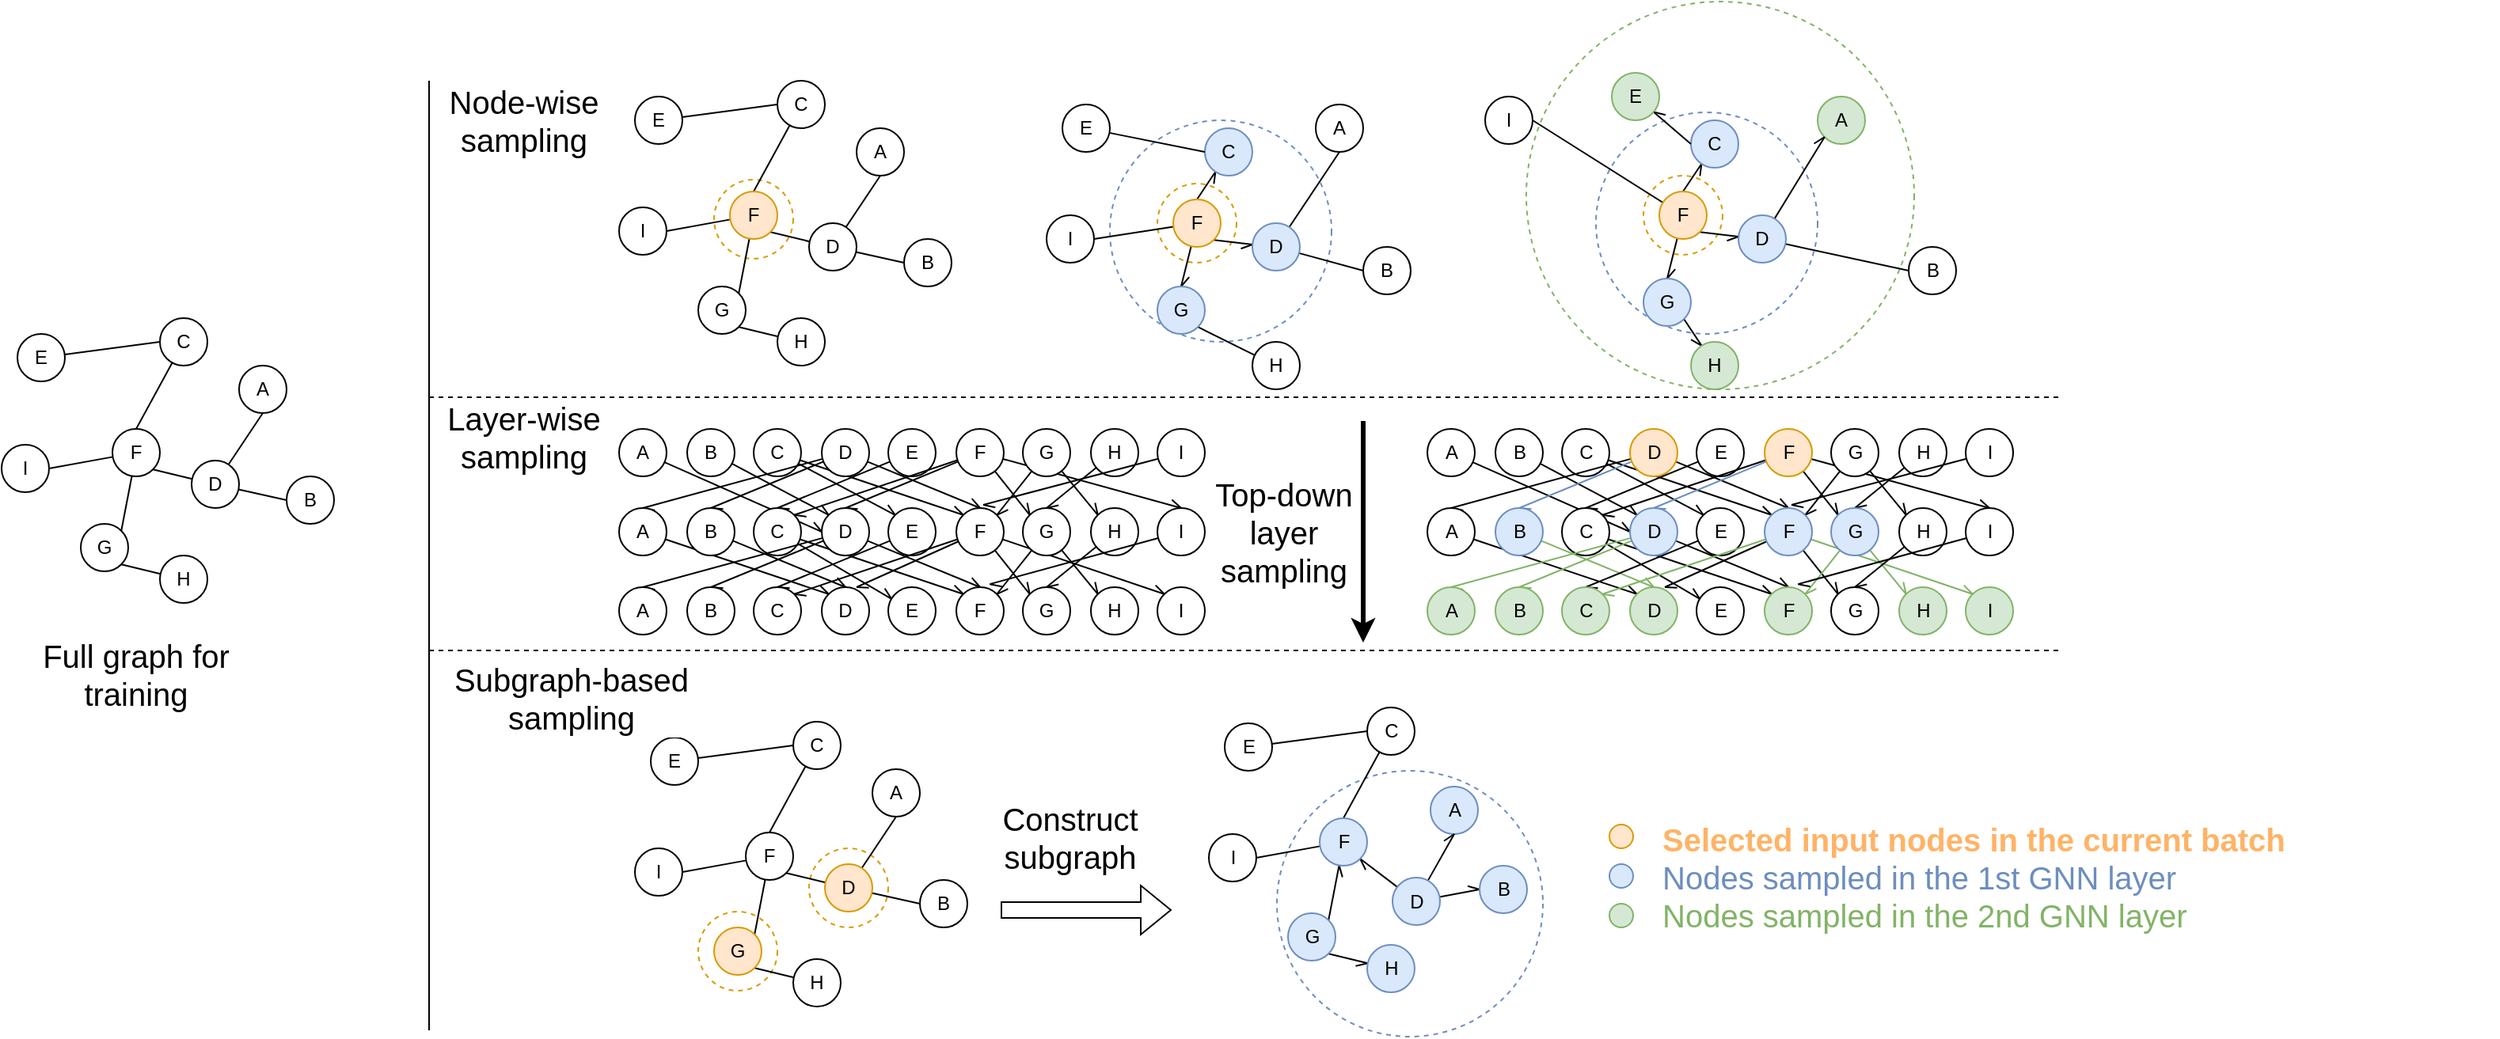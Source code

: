 <mxfile version="26.0.5">
  <diagram name="第 1 页" id="JkMTJcsDwciwHIPAk4sC">
    <mxGraphModel dx="2573" dy="2301" grid="1" gridSize="10" guides="1" tooltips="1" connect="1" arrows="1" fold="1" page="1" pageScale="1" pageWidth="827" pageHeight="1169" math="0" shadow="0">
      <root>
        <mxCell id="0" />
        <mxCell id="1" parent="0" />
        <mxCell id="H_baRf7KBt0K7RaULhYe-188" value="" style="ellipse;whiteSpace=wrap;html=1;aspect=fixed;dashed=1;strokeColor=#6C8EBF;" vertex="1" parent="1">
          <mxGeometry x="665.5" y="436" width="168" height="168" as="geometry" />
        </mxCell>
        <mxCell id="H_baRf7KBt0K7RaULhYe-190" value="" style="ellipse;whiteSpace=wrap;html=1;aspect=fixed;dashed=1;strokeColor=#D79B00;" vertex="1" parent="1">
          <mxGeometry x="370" y="485" width="50" height="50" as="geometry" />
        </mxCell>
        <mxCell id="H_baRf7KBt0K7RaULhYe-189" value="" style="ellipse;whiteSpace=wrap;html=1;aspect=fixed;dashed=1;strokeColor=#D79B00;" vertex="1" parent="1">
          <mxGeometry x="300" y="525" width="50" height="50" as="geometry" />
        </mxCell>
        <mxCell id="H_baRf7KBt0K7RaULhYe-82" value="" style="ellipse;whiteSpace=wrap;html=1;aspect=fixed;dashed=1;strokeColor=#82B366;" vertex="1" parent="1">
          <mxGeometry x="823" y="-50" width="245" height="245" as="geometry" />
        </mxCell>
        <mxCell id="H_baRf7KBt0K7RaULhYe-80" value="" style="ellipse;whiteSpace=wrap;html=1;aspect=fixed;dashed=1;strokeColor=#6C8EBF;" vertex="1" parent="1">
          <mxGeometry x="560" y="25" width="140" height="140" as="geometry" />
        </mxCell>
        <mxCell id="H_baRf7KBt0K7RaULhYe-79" value="" style="ellipse;whiteSpace=wrap;html=1;aspect=fixed;dashed=1;strokeColor=#D79B00;" vertex="1" parent="1">
          <mxGeometry x="590" y="65" width="50" height="50" as="geometry" />
        </mxCell>
        <mxCell id="H_baRf7KBt0K7RaULhYe-74" value="" style="ellipse;whiteSpace=wrap;html=1;aspect=fixed;dashed=1;strokeColor=#D79B00;" vertex="1" parent="1">
          <mxGeometry x="310" y="62.5" width="50" height="50" as="geometry" />
        </mxCell>
        <mxCell id="H_baRf7KBt0K7RaULhYe-1" value="" style="endArrow=none;html=1;rounded=0;" edge="1" parent="1">
          <mxGeometry width="50" height="50" relative="1" as="geometry">
            <mxPoint x="130" y="600" as="sourcePoint" />
            <mxPoint x="130" as="targetPoint" />
          </mxGeometry>
        </mxCell>
        <mxCell id="H_baRf7KBt0K7RaULhYe-2" value="" style="endArrow=none;dashed=1;html=1;rounded=0;" edge="1" parent="1">
          <mxGeometry width="50" height="50" relative="1" as="geometry">
            <mxPoint x="130" y="200" as="sourcePoint" />
            <mxPoint x="1160" y="200" as="targetPoint" />
          </mxGeometry>
        </mxCell>
        <mxCell id="H_baRf7KBt0K7RaULhYe-3" value="" style="endArrow=none;dashed=1;html=1;rounded=0;" edge="1" parent="1">
          <mxGeometry width="50" height="50" relative="1" as="geometry">
            <mxPoint x="130" y="360" as="sourcePoint" />
            <mxPoint x="1160" y="360" as="targetPoint" />
          </mxGeometry>
        </mxCell>
        <mxCell id="H_baRf7KBt0K7RaULhYe-4" value="A" style="ellipse;whiteSpace=wrap;html=1;aspect=fixed;" vertex="1" parent="1">
          <mxGeometry x="10" y="180" width="30" height="30" as="geometry" />
        </mxCell>
        <mxCell id="H_baRf7KBt0K7RaULhYe-17" style="edgeStyle=none;shape=connector;rounded=0;orthogonalLoop=1;jettySize=auto;html=1;entryX=0;entryY=0.5;entryDx=0;entryDy=0;strokeColor=default;align=center;verticalAlign=middle;fontFamily=Helvetica;fontSize=11;fontColor=default;labelBackgroundColor=default;endArrow=none;endFill=0;" edge="1" parent="1" source="H_baRf7KBt0K7RaULhYe-5" target="H_baRf7KBt0K7RaULhYe-6">
          <mxGeometry relative="1" as="geometry" />
        </mxCell>
        <mxCell id="H_baRf7KBt0K7RaULhYe-18" style="edgeStyle=none;shape=connector;rounded=0;orthogonalLoop=1;jettySize=auto;html=1;entryX=1;entryY=1;entryDx=0;entryDy=0;strokeColor=default;align=center;verticalAlign=middle;fontFamily=Helvetica;fontSize=11;fontColor=default;labelBackgroundColor=default;endArrow=none;endFill=0;" edge="1" parent="1" source="H_baRf7KBt0K7RaULhYe-5" target="H_baRf7KBt0K7RaULhYe-9">
          <mxGeometry relative="1" as="geometry" />
        </mxCell>
        <mxCell id="H_baRf7KBt0K7RaULhYe-19" style="edgeStyle=none;shape=connector;rounded=0;orthogonalLoop=1;jettySize=auto;html=1;entryX=0.5;entryY=1;entryDx=0;entryDy=0;strokeColor=default;align=center;verticalAlign=middle;fontFamily=Helvetica;fontSize=11;fontColor=default;labelBackgroundColor=default;endArrow=none;endFill=0;" edge="1" parent="1" source="H_baRf7KBt0K7RaULhYe-5" target="H_baRf7KBt0K7RaULhYe-4">
          <mxGeometry relative="1" as="geometry" />
        </mxCell>
        <mxCell id="H_baRf7KBt0K7RaULhYe-5" value="D" style="ellipse;whiteSpace=wrap;html=1;aspect=fixed;" vertex="1" parent="1">
          <mxGeometry x="-20" y="240" width="30" height="30" as="geometry" />
        </mxCell>
        <mxCell id="H_baRf7KBt0K7RaULhYe-6" value="B" style="ellipse;whiteSpace=wrap;html=1;aspect=fixed;" vertex="1" parent="1">
          <mxGeometry x="40" y="250" width="30" height="30" as="geometry" />
        </mxCell>
        <mxCell id="H_baRf7KBt0K7RaULhYe-16" style="edgeStyle=none;shape=connector;rounded=0;orthogonalLoop=1;jettySize=auto;html=1;entryX=1;entryY=1;entryDx=0;entryDy=0;strokeColor=default;align=center;verticalAlign=middle;fontFamily=Helvetica;fontSize=11;fontColor=default;labelBackgroundColor=default;endArrow=none;endFill=0;" edge="1" parent="1" source="H_baRf7KBt0K7RaULhYe-7" target="H_baRf7KBt0K7RaULhYe-10">
          <mxGeometry relative="1" as="geometry" />
        </mxCell>
        <mxCell id="H_baRf7KBt0K7RaULhYe-7" value="H" style="ellipse;whiteSpace=wrap;html=1;aspect=fixed;" vertex="1" parent="1">
          <mxGeometry x="-40" y="300" width="30" height="30" as="geometry" />
        </mxCell>
        <mxCell id="H_baRf7KBt0K7RaULhYe-20" style="edgeStyle=none;shape=connector;rounded=0;orthogonalLoop=1;jettySize=auto;html=1;entryX=0.5;entryY=0;entryDx=0;entryDy=0;strokeColor=default;align=center;verticalAlign=middle;fontFamily=Helvetica;fontSize=11;fontColor=default;labelBackgroundColor=default;endArrow=none;endFill=0;" edge="1" parent="1" source="H_baRf7KBt0K7RaULhYe-8" target="H_baRf7KBt0K7RaULhYe-9">
          <mxGeometry relative="1" as="geometry" />
        </mxCell>
        <mxCell id="H_baRf7KBt0K7RaULhYe-8" value="C" style="ellipse;whiteSpace=wrap;html=1;aspect=fixed;" vertex="1" parent="1">
          <mxGeometry x="-40" y="150" width="30" height="30" as="geometry" />
        </mxCell>
        <mxCell id="H_baRf7KBt0K7RaULhYe-14" style="edgeStyle=none;shape=connector;rounded=0;orthogonalLoop=1;jettySize=auto;html=1;entryX=1;entryY=0.5;entryDx=0;entryDy=0;strokeColor=default;align=center;verticalAlign=middle;fontFamily=Helvetica;fontSize=11;fontColor=default;labelBackgroundColor=default;endArrow=none;endFill=0;" edge="1" parent="1" source="H_baRf7KBt0K7RaULhYe-9" target="H_baRf7KBt0K7RaULhYe-12">
          <mxGeometry relative="1" as="geometry" />
        </mxCell>
        <mxCell id="H_baRf7KBt0K7RaULhYe-15" style="edgeStyle=none;shape=connector;rounded=0;orthogonalLoop=1;jettySize=auto;html=1;entryX=1;entryY=0;entryDx=0;entryDy=0;strokeColor=default;align=center;verticalAlign=middle;fontFamily=Helvetica;fontSize=11;fontColor=default;labelBackgroundColor=default;endArrow=none;endFill=0;" edge="1" parent="1" source="H_baRf7KBt0K7RaULhYe-9" target="H_baRf7KBt0K7RaULhYe-10">
          <mxGeometry relative="1" as="geometry" />
        </mxCell>
        <mxCell id="H_baRf7KBt0K7RaULhYe-9" value="F" style="ellipse;whiteSpace=wrap;html=1;aspect=fixed;" vertex="1" parent="1">
          <mxGeometry x="-70" y="220" width="30" height="30" as="geometry" />
        </mxCell>
        <mxCell id="H_baRf7KBt0K7RaULhYe-10" value="G" style="ellipse;whiteSpace=wrap;html=1;aspect=fixed;" vertex="1" parent="1">
          <mxGeometry x="-90" y="280" width="30" height="30" as="geometry" />
        </mxCell>
        <mxCell id="H_baRf7KBt0K7RaULhYe-13" style="rounded=0;orthogonalLoop=1;jettySize=auto;html=1;endArrow=none;endFill=0;entryX=0;entryY=0.5;entryDx=0;entryDy=0;" edge="1" parent="1" source="H_baRf7KBt0K7RaULhYe-11" target="H_baRf7KBt0K7RaULhYe-8">
          <mxGeometry relative="1" as="geometry">
            <mxPoint x="-50" y="160" as="targetPoint" />
          </mxGeometry>
        </mxCell>
        <mxCell id="H_baRf7KBt0K7RaULhYe-11" value="E" style="ellipse;whiteSpace=wrap;html=1;aspect=fixed;" vertex="1" parent="1">
          <mxGeometry x="-130" y="160" width="30" height="30" as="geometry" />
        </mxCell>
        <mxCell id="H_baRf7KBt0K7RaULhYe-12" value="I" style="ellipse;whiteSpace=wrap;html=1;aspect=fixed;" vertex="1" parent="1">
          <mxGeometry x="-140" y="230" width="30" height="30" as="geometry" />
        </mxCell>
        <mxCell id="H_baRf7KBt0K7RaULhYe-22" value="A" style="ellipse;whiteSpace=wrap;html=1;aspect=fixed;" vertex="1" parent="1">
          <mxGeometry x="400" y="30" width="30" height="30" as="geometry" />
        </mxCell>
        <mxCell id="H_baRf7KBt0K7RaULhYe-23" style="edgeStyle=none;shape=connector;rounded=0;orthogonalLoop=1;jettySize=auto;html=1;entryX=0;entryY=0.5;entryDx=0;entryDy=0;strokeColor=default;align=center;verticalAlign=middle;fontFamily=Helvetica;fontSize=11;fontColor=default;labelBackgroundColor=default;endArrow=none;endFill=0;" edge="1" parent="1" source="H_baRf7KBt0K7RaULhYe-26" target="H_baRf7KBt0K7RaULhYe-27">
          <mxGeometry relative="1" as="geometry" />
        </mxCell>
        <mxCell id="H_baRf7KBt0K7RaULhYe-24" style="edgeStyle=none;shape=connector;rounded=0;orthogonalLoop=1;jettySize=auto;html=1;entryX=1;entryY=1;entryDx=0;entryDy=0;strokeColor=default;align=center;verticalAlign=middle;fontFamily=Helvetica;fontSize=11;fontColor=default;labelBackgroundColor=default;endArrow=none;endFill=0;" edge="1" parent="1" source="H_baRf7KBt0K7RaULhYe-26" target="H_baRf7KBt0K7RaULhYe-34">
          <mxGeometry relative="1" as="geometry" />
        </mxCell>
        <mxCell id="H_baRf7KBt0K7RaULhYe-25" style="edgeStyle=none;shape=connector;rounded=0;orthogonalLoop=1;jettySize=auto;html=1;entryX=0.5;entryY=1;entryDx=0;entryDy=0;strokeColor=default;align=center;verticalAlign=middle;fontFamily=Helvetica;fontSize=11;fontColor=default;labelBackgroundColor=default;endArrow=none;endFill=0;" edge="1" parent="1" source="H_baRf7KBt0K7RaULhYe-26" target="H_baRf7KBt0K7RaULhYe-22">
          <mxGeometry relative="1" as="geometry" />
        </mxCell>
        <mxCell id="H_baRf7KBt0K7RaULhYe-26" value="D" style="ellipse;whiteSpace=wrap;html=1;aspect=fixed;" vertex="1" parent="1">
          <mxGeometry x="370" y="90" width="30" height="30" as="geometry" />
        </mxCell>
        <mxCell id="H_baRf7KBt0K7RaULhYe-27" value="B" style="ellipse;whiteSpace=wrap;html=1;aspect=fixed;" vertex="1" parent="1">
          <mxGeometry x="430" y="100" width="30" height="30" as="geometry" />
        </mxCell>
        <mxCell id="H_baRf7KBt0K7RaULhYe-28" style="edgeStyle=none;shape=connector;rounded=0;orthogonalLoop=1;jettySize=auto;html=1;entryX=1;entryY=1;entryDx=0;entryDy=0;strokeColor=default;align=center;verticalAlign=middle;fontFamily=Helvetica;fontSize=11;fontColor=default;labelBackgroundColor=default;endArrow=none;endFill=0;" edge="1" parent="1" source="H_baRf7KBt0K7RaULhYe-29" target="H_baRf7KBt0K7RaULhYe-35">
          <mxGeometry relative="1" as="geometry" />
        </mxCell>
        <mxCell id="H_baRf7KBt0K7RaULhYe-29" value="H" style="ellipse;whiteSpace=wrap;html=1;aspect=fixed;" vertex="1" parent="1">
          <mxGeometry x="350" y="150" width="30" height="30" as="geometry" />
        </mxCell>
        <mxCell id="H_baRf7KBt0K7RaULhYe-30" style="edgeStyle=none;shape=connector;rounded=0;orthogonalLoop=1;jettySize=auto;html=1;entryX=0.5;entryY=0;entryDx=0;entryDy=0;strokeColor=default;align=center;verticalAlign=middle;fontFamily=Helvetica;fontSize=11;fontColor=default;labelBackgroundColor=default;endArrow=none;endFill=0;" edge="1" parent="1" source="H_baRf7KBt0K7RaULhYe-31" target="H_baRf7KBt0K7RaULhYe-34">
          <mxGeometry relative="1" as="geometry" />
        </mxCell>
        <mxCell id="H_baRf7KBt0K7RaULhYe-31" value="C" style="ellipse;whiteSpace=wrap;html=1;aspect=fixed;" vertex="1" parent="1">
          <mxGeometry x="350" width="30" height="30" as="geometry" />
        </mxCell>
        <mxCell id="H_baRf7KBt0K7RaULhYe-33" style="edgeStyle=none;shape=connector;rounded=0;orthogonalLoop=1;jettySize=auto;html=1;entryX=1;entryY=0;entryDx=0;entryDy=0;strokeColor=default;align=center;verticalAlign=middle;fontFamily=Helvetica;fontSize=11;fontColor=default;labelBackgroundColor=default;endArrow=none;endFill=0;" edge="1" parent="1" source="H_baRf7KBt0K7RaULhYe-34" target="H_baRf7KBt0K7RaULhYe-35">
          <mxGeometry relative="1" as="geometry" />
        </mxCell>
        <mxCell id="H_baRf7KBt0K7RaULhYe-77" style="edgeStyle=none;shape=connector;rounded=0;orthogonalLoop=1;jettySize=auto;html=1;entryX=1;entryY=0.5;entryDx=0;entryDy=0;strokeColor=default;align=center;verticalAlign=middle;fontFamily=Helvetica;fontSize=11;fontColor=default;labelBackgroundColor=default;endArrow=none;endFill=0;" edge="1" parent="1" source="H_baRf7KBt0K7RaULhYe-34" target="H_baRf7KBt0K7RaULhYe-38">
          <mxGeometry relative="1" as="geometry" />
        </mxCell>
        <mxCell id="H_baRf7KBt0K7RaULhYe-34" value="F" style="ellipse;whiteSpace=wrap;html=1;aspect=fixed;fillColor=#ffe6cc;strokeColor=#d79b00;" vertex="1" parent="1">
          <mxGeometry x="320" y="70" width="30" height="30" as="geometry" />
        </mxCell>
        <mxCell id="H_baRf7KBt0K7RaULhYe-35" value="G" style="ellipse;whiteSpace=wrap;html=1;aspect=fixed;" vertex="1" parent="1">
          <mxGeometry x="300" y="130" width="30" height="30" as="geometry" />
        </mxCell>
        <mxCell id="H_baRf7KBt0K7RaULhYe-36" style="rounded=0;orthogonalLoop=1;jettySize=auto;html=1;endArrow=none;endFill=0;entryX=0;entryY=0.5;entryDx=0;entryDy=0;" edge="1" parent="1" source="H_baRf7KBt0K7RaULhYe-37" target="H_baRf7KBt0K7RaULhYe-31">
          <mxGeometry relative="1" as="geometry">
            <mxPoint x="340" y="10" as="targetPoint" />
          </mxGeometry>
        </mxCell>
        <mxCell id="H_baRf7KBt0K7RaULhYe-37" value="E" style="ellipse;whiteSpace=wrap;html=1;aspect=fixed;" vertex="1" parent="1">
          <mxGeometry x="260" y="10" width="30" height="30" as="geometry" />
        </mxCell>
        <mxCell id="H_baRf7KBt0K7RaULhYe-38" value="I" style="ellipse;whiteSpace=wrap;html=1;aspect=fixed;" vertex="1" parent="1">
          <mxGeometry x="250" y="80" width="30" height="30" as="geometry" />
        </mxCell>
        <mxCell id="H_baRf7KBt0K7RaULhYe-39" value="A" style="ellipse;whiteSpace=wrap;html=1;aspect=fixed;" vertex="1" parent="1">
          <mxGeometry x="690" y="15" width="30" height="30" as="geometry" />
        </mxCell>
        <mxCell id="H_baRf7KBt0K7RaULhYe-40" style="edgeStyle=none;shape=connector;rounded=0;orthogonalLoop=1;jettySize=auto;html=1;entryX=0;entryY=0.5;entryDx=0;entryDy=0;strokeColor=default;align=center;verticalAlign=middle;fontFamily=Helvetica;fontSize=11;fontColor=default;labelBackgroundColor=default;endArrow=none;endFill=0;" edge="1" parent="1" source="H_baRf7KBt0K7RaULhYe-43" target="H_baRf7KBt0K7RaULhYe-44">
          <mxGeometry relative="1" as="geometry" />
        </mxCell>
        <mxCell id="H_baRf7KBt0K7RaULhYe-41" style="edgeStyle=none;shape=connector;rounded=0;orthogonalLoop=1;jettySize=auto;html=1;entryX=1;entryY=1;entryDx=0;entryDy=0;strokeColor=default;align=center;verticalAlign=middle;fontFamily=Helvetica;fontSize=11;fontColor=default;labelBackgroundColor=default;endArrow=none;endFill=0;startArrow=openAsync;startFill=0;" edge="1" parent="1" source="H_baRf7KBt0K7RaULhYe-43" target="H_baRf7KBt0K7RaULhYe-51">
          <mxGeometry relative="1" as="geometry" />
        </mxCell>
        <mxCell id="H_baRf7KBt0K7RaULhYe-42" style="edgeStyle=none;shape=connector;rounded=0;orthogonalLoop=1;jettySize=auto;html=1;entryX=0.5;entryY=1;entryDx=0;entryDy=0;strokeColor=default;align=center;verticalAlign=middle;fontFamily=Helvetica;fontSize=11;fontColor=default;labelBackgroundColor=default;endArrow=none;endFill=0;" edge="1" parent="1" source="H_baRf7KBt0K7RaULhYe-43" target="H_baRf7KBt0K7RaULhYe-39">
          <mxGeometry relative="1" as="geometry" />
        </mxCell>
        <mxCell id="H_baRf7KBt0K7RaULhYe-43" value="D" style="ellipse;whiteSpace=wrap;html=1;aspect=fixed;fillColor=#dae8fc;strokeColor=#6c8ebf;" vertex="1" parent="1">
          <mxGeometry x="650" y="90" width="30" height="30" as="geometry" />
        </mxCell>
        <mxCell id="H_baRf7KBt0K7RaULhYe-44" value="B" style="ellipse;whiteSpace=wrap;html=1;aspect=fixed;" vertex="1" parent="1">
          <mxGeometry x="720" y="105" width="30" height="30" as="geometry" />
        </mxCell>
        <mxCell id="H_baRf7KBt0K7RaULhYe-45" style="edgeStyle=none;shape=connector;rounded=0;orthogonalLoop=1;jettySize=auto;html=1;entryX=1;entryY=1;entryDx=0;entryDy=0;strokeColor=default;align=center;verticalAlign=middle;fontFamily=Helvetica;fontSize=11;fontColor=default;labelBackgroundColor=default;endArrow=none;endFill=0;" edge="1" parent="1" source="H_baRf7KBt0K7RaULhYe-46" target="H_baRf7KBt0K7RaULhYe-52">
          <mxGeometry relative="1" as="geometry" />
        </mxCell>
        <mxCell id="H_baRf7KBt0K7RaULhYe-46" value="H" style="ellipse;whiteSpace=wrap;html=1;aspect=fixed;" vertex="1" parent="1">
          <mxGeometry x="650" y="165" width="30" height="30" as="geometry" />
        </mxCell>
        <mxCell id="H_baRf7KBt0K7RaULhYe-47" style="edgeStyle=none;shape=connector;rounded=0;orthogonalLoop=1;jettySize=auto;html=1;entryX=0.5;entryY=0;entryDx=0;entryDy=0;strokeColor=default;align=center;verticalAlign=middle;fontFamily=Helvetica;fontSize=11;fontColor=default;labelBackgroundColor=default;endArrow=none;endFill=0;startArrow=openAsync;startFill=0;" edge="1" parent="1" source="H_baRf7KBt0K7RaULhYe-48" target="H_baRf7KBt0K7RaULhYe-51">
          <mxGeometry relative="1" as="geometry" />
        </mxCell>
        <mxCell id="H_baRf7KBt0K7RaULhYe-48" value="C" style="ellipse;whiteSpace=wrap;html=1;aspect=fixed;fillColor=#dae8fc;strokeColor=#6c8ebf;" vertex="1" parent="1">
          <mxGeometry x="620" y="30" width="30" height="30" as="geometry" />
        </mxCell>
        <mxCell id="H_baRf7KBt0K7RaULhYe-49" style="edgeStyle=none;shape=connector;rounded=0;orthogonalLoop=1;jettySize=auto;html=1;entryX=1;entryY=0.5;entryDx=0;entryDy=0;strokeColor=default;align=center;verticalAlign=middle;fontFamily=Helvetica;fontSize=11;fontColor=default;labelBackgroundColor=default;endArrow=none;endFill=0;" edge="1" parent="1" source="H_baRf7KBt0K7RaULhYe-51" target="H_baRf7KBt0K7RaULhYe-55">
          <mxGeometry relative="1" as="geometry" />
        </mxCell>
        <mxCell id="H_baRf7KBt0K7RaULhYe-50" style="edgeStyle=none;shape=connector;rounded=0;orthogonalLoop=1;jettySize=auto;html=1;entryX=0.5;entryY=0;entryDx=0;entryDy=0;strokeColor=default;align=center;verticalAlign=middle;fontFamily=Helvetica;fontSize=11;fontColor=default;labelBackgroundColor=default;endArrow=openAsync;endFill=0;" edge="1" parent="1" source="H_baRf7KBt0K7RaULhYe-51" target="H_baRf7KBt0K7RaULhYe-52">
          <mxGeometry relative="1" as="geometry" />
        </mxCell>
        <mxCell id="H_baRf7KBt0K7RaULhYe-51" value="F" style="ellipse;whiteSpace=wrap;html=1;aspect=fixed;fillColor=#ffe6cc;strokeColor=#d79b00;" vertex="1" parent="1">
          <mxGeometry x="600" y="75" width="30" height="30" as="geometry" />
        </mxCell>
        <mxCell id="H_baRf7KBt0K7RaULhYe-52" value="G" style="ellipse;whiteSpace=wrap;html=1;aspect=fixed;fillColor=#dae8fc;strokeColor=#6c8ebf;" vertex="1" parent="1">
          <mxGeometry x="590" y="130" width="30" height="30" as="geometry" />
        </mxCell>
        <mxCell id="H_baRf7KBt0K7RaULhYe-53" style="rounded=0;orthogonalLoop=1;jettySize=auto;html=1;endArrow=none;endFill=0;entryX=0;entryY=0.5;entryDx=0;entryDy=0;" edge="1" parent="1" source="H_baRf7KBt0K7RaULhYe-54" target="H_baRf7KBt0K7RaULhYe-48">
          <mxGeometry relative="1" as="geometry">
            <mxPoint x="620" y="15" as="targetPoint" />
          </mxGeometry>
        </mxCell>
        <mxCell id="H_baRf7KBt0K7RaULhYe-54" value="E" style="ellipse;whiteSpace=wrap;html=1;aspect=fixed;" vertex="1" parent="1">
          <mxGeometry x="530" y="15" width="30" height="30" as="geometry" />
        </mxCell>
        <mxCell id="H_baRf7KBt0K7RaULhYe-55" value="I" style="ellipse;whiteSpace=wrap;html=1;aspect=fixed;" vertex="1" parent="1">
          <mxGeometry x="520" y="85" width="30" height="30" as="geometry" />
        </mxCell>
        <mxCell id="H_baRf7KBt0K7RaULhYe-56" value="&lt;font style=&quot;color: rgb(255, 179, 102); font-size: 20px;&quot;&gt;&lt;b style=&quot;&quot;&gt;Selected input nodes in the current batch&lt;/b&gt;&lt;/font&gt;&lt;div&gt;&lt;font style=&quot;font-size: 20px; color: rgb(108, 142, 191);&quot;&gt;Nodes sampled in the 1st GNN layer&lt;/font&gt;&lt;/div&gt;&lt;div&gt;&lt;font style=&quot;font-size: 20px; color: rgb(130, 179, 102);&quot;&gt;Nodes sampled in the 2nd GNN layer&lt;/font&gt;&lt;/div&gt;" style="text;html=1;align=left;verticalAlign=middle;whiteSpace=wrap;rounded=0;fontFamily=Helvetica;fontSize=11;fontColor=default;labelBackgroundColor=default;" vertex="1" parent="1">
          <mxGeometry x="907" y="455.5" width="530" height="94" as="geometry" />
        </mxCell>
        <mxCell id="H_baRf7KBt0K7RaULhYe-86" value="" style="ellipse;whiteSpace=wrap;html=1;aspect=fixed;dashed=1;strokeColor=#6C8EBF;" vertex="1" parent="1">
          <mxGeometry x="867" y="20" width="140" height="140" as="geometry" />
        </mxCell>
        <mxCell id="H_baRf7KBt0K7RaULhYe-87" value="" style="ellipse;whiteSpace=wrap;html=1;aspect=fixed;dashed=1;strokeColor=#D79B00;" vertex="1" parent="1">
          <mxGeometry x="897" y="60" width="50" height="50" as="geometry" />
        </mxCell>
        <mxCell id="H_baRf7KBt0K7RaULhYe-88" value="A" style="ellipse;whiteSpace=wrap;html=1;aspect=fixed;fillColor=#d5e8d4;strokeColor=#82b366;" vertex="1" parent="1">
          <mxGeometry x="1007" y="10" width="30" height="30" as="geometry" />
        </mxCell>
        <mxCell id="H_baRf7KBt0K7RaULhYe-89" style="edgeStyle=none;shape=connector;rounded=0;orthogonalLoop=1;jettySize=auto;html=1;entryX=0;entryY=0.5;entryDx=0;entryDy=0;strokeColor=default;align=center;verticalAlign=middle;fontFamily=Helvetica;fontSize=11;fontColor=default;labelBackgroundColor=default;endArrow=none;endFill=0;" edge="1" parent="1" source="H_baRf7KBt0K7RaULhYe-92" target="H_baRf7KBt0K7RaULhYe-93">
          <mxGeometry relative="1" as="geometry" />
        </mxCell>
        <mxCell id="H_baRf7KBt0K7RaULhYe-90" style="edgeStyle=none;shape=connector;rounded=0;orthogonalLoop=1;jettySize=auto;html=1;entryX=1;entryY=1;entryDx=0;entryDy=0;strokeColor=default;align=center;verticalAlign=middle;fontFamily=Helvetica;fontSize=11;fontColor=default;labelBackgroundColor=default;endArrow=none;endFill=0;startArrow=openAsync;startFill=0;" edge="1" parent="1" source="H_baRf7KBt0K7RaULhYe-92" target="H_baRf7KBt0K7RaULhYe-100">
          <mxGeometry relative="1" as="geometry" />
        </mxCell>
        <mxCell id="H_baRf7KBt0K7RaULhYe-91" style="edgeStyle=none;shape=connector;rounded=0;orthogonalLoop=1;jettySize=auto;html=1;entryX=0;entryY=1;entryDx=0;entryDy=0;strokeColor=default;align=center;verticalAlign=middle;fontFamily=Helvetica;fontSize=11;fontColor=default;labelBackgroundColor=default;endArrow=openAsync;endFill=0;" edge="1" parent="1" source="H_baRf7KBt0K7RaULhYe-92" target="H_baRf7KBt0K7RaULhYe-88">
          <mxGeometry relative="1" as="geometry" />
        </mxCell>
        <mxCell id="H_baRf7KBt0K7RaULhYe-92" value="D" style="ellipse;whiteSpace=wrap;html=1;aspect=fixed;fillColor=#dae8fc;strokeColor=#6c8ebf;" vertex="1" parent="1">
          <mxGeometry x="957" y="85" width="30" height="30" as="geometry" />
        </mxCell>
        <mxCell id="H_baRf7KBt0K7RaULhYe-93" value="B" style="ellipse;whiteSpace=wrap;html=1;aspect=fixed;" vertex="1" parent="1">
          <mxGeometry x="1064.5" y="105" width="30" height="30" as="geometry" />
        </mxCell>
        <mxCell id="H_baRf7KBt0K7RaULhYe-94" style="edgeStyle=none;shape=connector;rounded=0;orthogonalLoop=1;jettySize=auto;html=1;entryX=1;entryY=1;entryDx=0;entryDy=0;strokeColor=default;align=center;verticalAlign=middle;fontFamily=Helvetica;fontSize=11;fontColor=default;labelBackgroundColor=default;endArrow=none;endFill=0;startArrow=openAsync;startFill=0;" edge="1" parent="1" source="H_baRf7KBt0K7RaULhYe-95" target="H_baRf7KBt0K7RaULhYe-101">
          <mxGeometry relative="1" as="geometry" />
        </mxCell>
        <mxCell id="H_baRf7KBt0K7RaULhYe-95" value="H" style="ellipse;whiteSpace=wrap;html=1;aspect=fixed;fillColor=#d5e8d4;strokeColor=#82b366;" vertex="1" parent="1">
          <mxGeometry x="927" y="165" width="30" height="30" as="geometry" />
        </mxCell>
        <mxCell id="H_baRf7KBt0K7RaULhYe-96" style="edgeStyle=none;shape=connector;rounded=0;orthogonalLoop=1;jettySize=auto;html=1;entryX=0.5;entryY=0;entryDx=0;entryDy=0;strokeColor=default;align=center;verticalAlign=middle;fontFamily=Helvetica;fontSize=11;fontColor=default;labelBackgroundColor=default;endArrow=none;endFill=0;startArrow=openAsync;startFill=0;" edge="1" parent="1" source="H_baRf7KBt0K7RaULhYe-97" target="H_baRf7KBt0K7RaULhYe-100">
          <mxGeometry relative="1" as="geometry" />
        </mxCell>
        <mxCell id="H_baRf7KBt0K7RaULhYe-97" value="C" style="ellipse;whiteSpace=wrap;html=1;aspect=fixed;fillColor=#dae8fc;strokeColor=#6c8ebf;" vertex="1" parent="1">
          <mxGeometry x="927" y="25" width="30" height="30" as="geometry" />
        </mxCell>
        <mxCell id="H_baRf7KBt0K7RaULhYe-98" style="edgeStyle=none;shape=connector;rounded=0;orthogonalLoop=1;jettySize=auto;html=1;entryX=1;entryY=0.5;entryDx=0;entryDy=0;strokeColor=default;align=center;verticalAlign=middle;fontFamily=Helvetica;fontSize=11;fontColor=default;labelBackgroundColor=default;endArrow=none;endFill=0;" edge="1" parent="1" source="H_baRf7KBt0K7RaULhYe-100" target="H_baRf7KBt0K7RaULhYe-104">
          <mxGeometry relative="1" as="geometry" />
        </mxCell>
        <mxCell id="H_baRf7KBt0K7RaULhYe-99" style="edgeStyle=none;shape=connector;rounded=0;orthogonalLoop=1;jettySize=auto;html=1;entryX=0.5;entryY=0;entryDx=0;entryDy=0;strokeColor=default;align=center;verticalAlign=middle;fontFamily=Helvetica;fontSize=11;fontColor=default;labelBackgroundColor=default;endArrow=openAsync;endFill=0;" edge="1" parent="1" source="H_baRf7KBt0K7RaULhYe-100" target="H_baRf7KBt0K7RaULhYe-101">
          <mxGeometry relative="1" as="geometry" />
        </mxCell>
        <mxCell id="H_baRf7KBt0K7RaULhYe-100" value="F" style="ellipse;whiteSpace=wrap;html=1;aspect=fixed;fillColor=#ffe6cc;strokeColor=#d79b00;" vertex="1" parent="1">
          <mxGeometry x="907" y="70" width="30" height="30" as="geometry" />
        </mxCell>
        <mxCell id="H_baRf7KBt0K7RaULhYe-101" value="G" style="ellipse;whiteSpace=wrap;html=1;aspect=fixed;fillColor=#dae8fc;strokeColor=#6c8ebf;" vertex="1" parent="1">
          <mxGeometry x="897" y="125" width="30" height="30" as="geometry" />
        </mxCell>
        <mxCell id="H_baRf7KBt0K7RaULhYe-102" style="rounded=0;orthogonalLoop=1;jettySize=auto;html=1;endArrow=none;endFill=0;entryX=0;entryY=0.5;entryDx=0;entryDy=0;startArrow=openAsync;startFill=0;" edge="1" parent="1" source="H_baRf7KBt0K7RaULhYe-103" target="H_baRf7KBt0K7RaULhYe-97">
          <mxGeometry relative="1" as="geometry">
            <mxPoint x="927" y="10" as="targetPoint" />
          </mxGeometry>
        </mxCell>
        <mxCell id="H_baRf7KBt0K7RaULhYe-103" value="E" style="ellipse;whiteSpace=wrap;html=1;aspect=fixed;fillColor=#d5e8d4;strokeColor=#82b366;" vertex="1" parent="1">
          <mxGeometry x="877" y="-5" width="30" height="30" as="geometry" />
        </mxCell>
        <mxCell id="H_baRf7KBt0K7RaULhYe-104" value="I" style="ellipse;whiteSpace=wrap;html=1;aspect=fixed;" vertex="1" parent="1">
          <mxGeometry x="797" y="10" width="30" height="30" as="geometry" />
        </mxCell>
        <mxCell id="H_baRf7KBt0K7RaULhYe-231" style="edgeStyle=none;shape=connector;rounded=0;orthogonalLoop=1;jettySize=auto;html=1;entryX=0;entryY=0.5;entryDx=0;entryDy=0;strokeColor=default;align=center;verticalAlign=middle;fontFamily=Helvetica;fontSize=11;fontColor=default;labelBackgroundColor=default;endArrow=openAsync;endFill=0;" edge="1" parent="1" source="H_baRf7KBt0K7RaULhYe-106" target="H_baRf7KBt0K7RaULhYe-126">
          <mxGeometry relative="1" as="geometry" />
        </mxCell>
        <mxCell id="H_baRf7KBt0K7RaULhYe-106" value="A" style="ellipse;whiteSpace=wrap;html=1;aspect=fixed;" vertex="1" parent="1">
          <mxGeometry x="250" y="220" width="30" height="30" as="geometry" />
        </mxCell>
        <mxCell id="H_baRf7KBt0K7RaULhYe-232" style="edgeStyle=none;shape=connector;rounded=0;orthogonalLoop=1;jettySize=auto;html=1;entryX=0;entryY=0;entryDx=0;entryDy=0;strokeColor=default;align=center;verticalAlign=middle;fontFamily=Helvetica;fontSize=11;fontColor=default;labelBackgroundColor=default;endArrow=openAsync;endFill=0;" edge="1" parent="1" source="H_baRf7KBt0K7RaULhYe-107" target="H_baRf7KBt0K7RaULhYe-126">
          <mxGeometry relative="1" as="geometry" />
        </mxCell>
        <mxCell id="H_baRf7KBt0K7RaULhYe-107" value="B" style="ellipse;whiteSpace=wrap;html=1;aspect=fixed;" vertex="1" parent="1">
          <mxGeometry x="293" y="220" width="30" height="30" as="geometry" />
        </mxCell>
        <mxCell id="H_baRf7KBt0K7RaULhYe-233" style="edgeStyle=none;shape=connector;rounded=0;orthogonalLoop=1;jettySize=auto;html=1;entryX=0;entryY=0;entryDx=0;entryDy=0;strokeColor=default;align=center;verticalAlign=middle;fontFamily=Helvetica;fontSize=11;fontColor=default;labelBackgroundColor=default;endArrow=openAsync;endFill=0;" edge="1" parent="1" source="H_baRf7KBt0K7RaULhYe-116" target="H_baRf7KBt0K7RaULhYe-127">
          <mxGeometry relative="1" as="geometry" />
        </mxCell>
        <mxCell id="H_baRf7KBt0K7RaULhYe-234" style="edgeStyle=none;shape=connector;rounded=0;orthogonalLoop=1;jettySize=auto;html=1;entryX=0;entryY=0;entryDx=0;entryDy=0;strokeColor=default;align=center;verticalAlign=middle;fontFamily=Helvetica;fontSize=11;fontColor=default;labelBackgroundColor=default;endArrow=openAsync;endFill=0;" edge="1" parent="1" source="H_baRf7KBt0K7RaULhYe-116" target="H_baRf7KBt0K7RaULhYe-128">
          <mxGeometry relative="1" as="geometry" />
        </mxCell>
        <mxCell id="H_baRf7KBt0K7RaULhYe-116" value="C" style="ellipse;whiteSpace=wrap;html=1;aspect=fixed;" vertex="1" parent="1">
          <mxGeometry x="335" y="220" width="30" height="30" as="geometry" />
        </mxCell>
        <mxCell id="H_baRf7KBt0K7RaULhYe-235" style="edgeStyle=none;shape=connector;rounded=0;orthogonalLoop=1;jettySize=auto;html=1;entryX=0.5;entryY=0;entryDx=0;entryDy=0;strokeColor=default;align=center;verticalAlign=middle;fontFamily=Helvetica;fontSize=11;fontColor=default;labelBackgroundColor=default;endArrow=openAsync;endFill=0;" edge="1" parent="1" source="H_baRf7KBt0K7RaULhYe-117" target="H_baRf7KBt0K7RaULhYe-123">
          <mxGeometry relative="1" as="geometry" />
        </mxCell>
        <mxCell id="H_baRf7KBt0K7RaULhYe-236" style="edgeStyle=none;shape=connector;rounded=0;orthogonalLoop=1;jettySize=auto;html=1;entryX=0.5;entryY=0;entryDx=0;entryDy=0;strokeColor=default;align=center;verticalAlign=middle;fontFamily=Helvetica;fontSize=11;fontColor=default;labelBackgroundColor=default;endArrow=openAsync;endFill=0;" edge="1" parent="1" source="H_baRf7KBt0K7RaULhYe-117" target="H_baRf7KBt0K7RaULhYe-124">
          <mxGeometry relative="1" as="geometry" />
        </mxCell>
        <mxCell id="H_baRf7KBt0K7RaULhYe-237" style="edgeStyle=none;shape=connector;rounded=0;orthogonalLoop=1;jettySize=auto;html=1;entryX=0.5;entryY=0;entryDx=0;entryDy=0;strokeColor=default;align=center;verticalAlign=middle;fontFamily=Helvetica;fontSize=11;fontColor=default;labelBackgroundColor=default;endArrow=openAsync;endFill=0;" edge="1" parent="1" source="H_baRf7KBt0K7RaULhYe-117" target="H_baRf7KBt0K7RaULhYe-128">
          <mxGeometry relative="1" as="geometry" />
        </mxCell>
        <mxCell id="H_baRf7KBt0K7RaULhYe-117" value="D" style="ellipse;whiteSpace=wrap;html=1;aspect=fixed;" vertex="1" parent="1">
          <mxGeometry x="378" y="220" width="30" height="30" as="geometry" />
        </mxCell>
        <mxCell id="H_baRf7KBt0K7RaULhYe-238" style="edgeStyle=none;shape=connector;rounded=0;orthogonalLoop=1;jettySize=auto;html=1;entryX=0.5;entryY=0;entryDx=0;entryDy=0;strokeColor=default;align=center;verticalAlign=middle;fontFamily=Helvetica;fontSize=11;fontColor=default;labelBackgroundColor=default;endArrow=openAsync;endFill=0;" edge="1" parent="1" source="H_baRf7KBt0K7RaULhYe-118" target="H_baRf7KBt0K7RaULhYe-125">
          <mxGeometry relative="1" as="geometry" />
        </mxCell>
        <mxCell id="H_baRf7KBt0K7RaULhYe-118" value="E" style="ellipse;whiteSpace=wrap;html=1;aspect=fixed;" vertex="1" parent="1">
          <mxGeometry x="420" y="220" width="30" height="30" as="geometry" />
        </mxCell>
        <mxCell id="H_baRf7KBt0K7RaULhYe-239" style="edgeStyle=none;shape=connector;rounded=0;orthogonalLoop=1;jettySize=auto;html=1;entryX=1;entryY=0;entryDx=0;entryDy=0;strokeColor=default;align=center;verticalAlign=middle;fontFamily=Helvetica;fontSize=11;fontColor=default;labelBackgroundColor=default;endArrow=openAsync;endFill=0;" edge="1" parent="1" source="H_baRf7KBt0K7RaULhYe-119" target="H_baRf7KBt0K7RaULhYe-125">
          <mxGeometry relative="1" as="geometry" />
        </mxCell>
        <mxCell id="H_baRf7KBt0K7RaULhYe-240" style="edgeStyle=none;shape=connector;rounded=0;orthogonalLoop=1;jettySize=auto;html=1;entryX=0.5;entryY=0;entryDx=0;entryDy=0;strokeColor=default;align=center;verticalAlign=middle;fontFamily=Helvetica;fontSize=11;fontColor=default;labelBackgroundColor=default;endArrow=openAsync;endFill=0;" edge="1" parent="1" source="H_baRf7KBt0K7RaULhYe-119" target="H_baRf7KBt0K7RaULhYe-126">
          <mxGeometry relative="1" as="geometry" />
        </mxCell>
        <mxCell id="H_baRf7KBt0K7RaULhYe-241" style="edgeStyle=none;shape=connector;rounded=0;orthogonalLoop=1;jettySize=auto;html=1;entryX=0;entryY=0;entryDx=0;entryDy=0;strokeColor=default;align=center;verticalAlign=middle;fontFamily=Helvetica;fontSize=11;fontColor=default;labelBackgroundColor=default;endArrow=openAsync;endFill=0;" edge="1" parent="1" source="H_baRf7KBt0K7RaULhYe-119" target="H_baRf7KBt0K7RaULhYe-129">
          <mxGeometry relative="1" as="geometry" />
        </mxCell>
        <mxCell id="H_baRf7KBt0K7RaULhYe-242" style="edgeStyle=none;shape=connector;rounded=0;orthogonalLoop=1;jettySize=auto;html=1;entryX=0.5;entryY=0;entryDx=0;entryDy=0;strokeColor=default;align=center;verticalAlign=middle;fontFamily=Helvetica;fontSize=11;fontColor=default;labelBackgroundColor=default;endArrow=openAsync;endFill=0;" edge="1" parent="1" source="H_baRf7KBt0K7RaULhYe-119" target="H_baRf7KBt0K7RaULhYe-131">
          <mxGeometry relative="1" as="geometry" />
        </mxCell>
        <mxCell id="H_baRf7KBt0K7RaULhYe-119" value="F" style="ellipse;whiteSpace=wrap;html=1;aspect=fixed;" vertex="1" parent="1">
          <mxGeometry x="463" y="220" width="30" height="30" as="geometry" />
        </mxCell>
        <mxCell id="H_baRf7KBt0K7RaULhYe-243" style="edgeStyle=none;shape=connector;rounded=0;orthogonalLoop=1;jettySize=auto;html=1;entryX=1;entryY=0;entryDx=0;entryDy=0;strokeColor=default;align=center;verticalAlign=middle;fontFamily=Helvetica;fontSize=11;fontColor=default;labelBackgroundColor=default;endArrow=openAsync;endFill=0;" edge="1" parent="1" source="H_baRf7KBt0K7RaULhYe-120" target="H_baRf7KBt0K7RaULhYe-128">
          <mxGeometry relative="1" as="geometry" />
        </mxCell>
        <mxCell id="H_baRf7KBt0K7RaULhYe-244" style="edgeStyle=none;shape=connector;rounded=0;orthogonalLoop=1;jettySize=auto;html=1;entryX=0;entryY=0;entryDx=0;entryDy=0;strokeColor=default;align=center;verticalAlign=middle;fontFamily=Helvetica;fontSize=11;fontColor=default;labelBackgroundColor=default;endArrow=openAsync;endFill=0;" edge="1" parent="1" source="H_baRf7KBt0K7RaULhYe-120" target="H_baRf7KBt0K7RaULhYe-130">
          <mxGeometry relative="1" as="geometry" />
        </mxCell>
        <mxCell id="H_baRf7KBt0K7RaULhYe-120" value="G" style="ellipse;whiteSpace=wrap;html=1;aspect=fixed;" vertex="1" parent="1">
          <mxGeometry x="505" y="220" width="30" height="30" as="geometry" />
        </mxCell>
        <mxCell id="H_baRf7KBt0K7RaULhYe-245" style="edgeStyle=none;shape=connector;rounded=0;orthogonalLoop=1;jettySize=auto;html=1;entryX=0.5;entryY=0;entryDx=0;entryDy=0;strokeColor=default;align=center;verticalAlign=middle;fontFamily=Helvetica;fontSize=11;fontColor=default;labelBackgroundColor=default;endArrow=openAsync;endFill=0;" edge="1" parent="1" source="H_baRf7KBt0K7RaULhYe-121" target="H_baRf7KBt0K7RaULhYe-129">
          <mxGeometry relative="1" as="geometry" />
        </mxCell>
        <mxCell id="H_baRf7KBt0K7RaULhYe-121" value="H" style="ellipse;whiteSpace=wrap;html=1;aspect=fixed;" vertex="1" parent="1">
          <mxGeometry x="548" y="220" width="30" height="30" as="geometry" />
        </mxCell>
        <mxCell id="H_baRf7KBt0K7RaULhYe-246" style="edgeStyle=none;shape=connector;rounded=0;orthogonalLoop=1;jettySize=auto;html=1;strokeColor=default;align=center;verticalAlign=middle;fontFamily=Helvetica;fontSize=11;fontColor=default;labelBackgroundColor=default;endArrow=openAsync;endFill=0;" edge="1" parent="1" source="H_baRf7KBt0K7RaULhYe-122">
          <mxGeometry relative="1" as="geometry">
            <mxPoint x="480" y="268" as="targetPoint" />
          </mxGeometry>
        </mxCell>
        <mxCell id="H_baRf7KBt0K7RaULhYe-122" value="I" style="ellipse;whiteSpace=wrap;html=1;aspect=fixed;" vertex="1" parent="1">
          <mxGeometry x="590" y="220" width="30" height="30" as="geometry" />
        </mxCell>
        <mxCell id="H_baRf7KBt0K7RaULhYe-247" style="edgeStyle=none;shape=connector;rounded=0;orthogonalLoop=1;jettySize=auto;html=1;entryX=0;entryY=0;entryDx=0;entryDy=0;strokeColor=default;align=center;verticalAlign=middle;fontFamily=Helvetica;fontSize=11;fontColor=default;labelBackgroundColor=default;endArrow=openAsync;endFill=0;" edge="1" parent="1" source="H_baRf7KBt0K7RaULhYe-123" target="H_baRf7KBt0K7RaULhYe-135">
          <mxGeometry relative="1" as="geometry" />
        </mxCell>
        <mxCell id="H_baRf7KBt0K7RaULhYe-123" value="A" style="ellipse;whiteSpace=wrap;html=1;aspect=fixed;" vertex="1" parent="1">
          <mxGeometry x="250" y="270" width="30" height="30" as="geometry" />
        </mxCell>
        <mxCell id="H_baRf7KBt0K7RaULhYe-249" style="edgeStyle=none;shape=connector;rounded=0;orthogonalLoop=1;jettySize=auto;html=1;entryX=0.5;entryY=0;entryDx=0;entryDy=0;strokeColor=default;align=center;verticalAlign=middle;fontFamily=Helvetica;fontSize=11;fontColor=default;labelBackgroundColor=default;endArrow=openAsync;endFill=0;" edge="1" parent="1" source="H_baRf7KBt0K7RaULhYe-124" target="H_baRf7KBt0K7RaULhYe-135">
          <mxGeometry relative="1" as="geometry" />
        </mxCell>
        <mxCell id="H_baRf7KBt0K7RaULhYe-124" value="B" style="ellipse;whiteSpace=wrap;html=1;aspect=fixed;" vertex="1" parent="1">
          <mxGeometry x="293" y="270" width="30" height="30" as="geometry" />
        </mxCell>
        <mxCell id="H_baRf7KBt0K7RaULhYe-250" style="edgeStyle=none;shape=connector;rounded=0;orthogonalLoop=1;jettySize=auto;html=1;strokeColor=default;align=center;verticalAlign=middle;fontFamily=Helvetica;fontSize=11;fontColor=default;labelBackgroundColor=default;endArrow=openAsync;endFill=0;" edge="1" parent="1" source="H_baRf7KBt0K7RaULhYe-125" target="H_baRf7KBt0K7RaULhYe-136">
          <mxGeometry relative="1" as="geometry" />
        </mxCell>
        <mxCell id="H_baRf7KBt0K7RaULhYe-251" style="edgeStyle=none;shape=connector;rounded=0;orthogonalLoop=1;jettySize=auto;html=1;entryX=0;entryY=0;entryDx=0;entryDy=0;strokeColor=default;align=center;verticalAlign=middle;fontFamily=Helvetica;fontSize=11;fontColor=default;labelBackgroundColor=default;endArrow=openAsync;endFill=0;" edge="1" parent="1" source="H_baRf7KBt0K7RaULhYe-125" target="H_baRf7KBt0K7RaULhYe-137">
          <mxGeometry relative="1" as="geometry" />
        </mxCell>
        <mxCell id="H_baRf7KBt0K7RaULhYe-125" value="C" style="ellipse;whiteSpace=wrap;html=1;aspect=fixed;" vertex="1" parent="1">
          <mxGeometry x="335" y="270" width="30" height="30" as="geometry" />
        </mxCell>
        <mxCell id="H_baRf7KBt0K7RaULhYe-252" style="edgeStyle=none;shape=connector;rounded=0;orthogonalLoop=1;jettySize=auto;html=1;entryX=0.5;entryY=0;entryDx=0;entryDy=0;strokeColor=default;align=center;verticalAlign=middle;fontFamily=Helvetica;fontSize=11;fontColor=default;labelBackgroundColor=default;endArrow=openAsync;endFill=0;" edge="1" parent="1" source="H_baRf7KBt0K7RaULhYe-126" target="H_baRf7KBt0K7RaULhYe-132">
          <mxGeometry relative="1" as="geometry" />
        </mxCell>
        <mxCell id="H_baRf7KBt0K7RaULhYe-253" style="edgeStyle=none;shape=connector;rounded=0;orthogonalLoop=1;jettySize=auto;html=1;entryX=0.5;entryY=0;entryDx=0;entryDy=0;strokeColor=default;align=center;verticalAlign=middle;fontFamily=Helvetica;fontSize=11;fontColor=default;labelBackgroundColor=default;endArrow=openAsync;endFill=0;" edge="1" parent="1" source="H_baRf7KBt0K7RaULhYe-126" target="H_baRf7KBt0K7RaULhYe-133">
          <mxGeometry relative="1" as="geometry" />
        </mxCell>
        <mxCell id="H_baRf7KBt0K7RaULhYe-254" style="edgeStyle=none;shape=connector;rounded=0;orthogonalLoop=1;jettySize=auto;html=1;entryX=0.5;entryY=0;entryDx=0;entryDy=0;strokeColor=default;align=center;verticalAlign=middle;fontFamily=Helvetica;fontSize=11;fontColor=default;labelBackgroundColor=default;endArrow=openAsync;endFill=0;" edge="1" parent="1" source="H_baRf7KBt0K7RaULhYe-126" target="H_baRf7KBt0K7RaULhYe-137">
          <mxGeometry relative="1" as="geometry" />
        </mxCell>
        <mxCell id="H_baRf7KBt0K7RaULhYe-126" value="D" style="ellipse;whiteSpace=wrap;html=1;aspect=fixed;" vertex="1" parent="1">
          <mxGeometry x="378" y="270" width="30" height="30" as="geometry" />
        </mxCell>
        <mxCell id="H_baRf7KBt0K7RaULhYe-255" style="edgeStyle=none;shape=connector;rounded=0;orthogonalLoop=1;jettySize=auto;html=1;strokeColor=default;align=center;verticalAlign=middle;fontFamily=Helvetica;fontSize=11;fontColor=default;labelBackgroundColor=default;endArrow=openAsync;endFill=0;" edge="1" parent="1" source="H_baRf7KBt0K7RaULhYe-127">
          <mxGeometry relative="1" as="geometry">
            <mxPoint x="350.0" y="320" as="targetPoint" />
          </mxGeometry>
        </mxCell>
        <mxCell id="H_baRf7KBt0K7RaULhYe-127" value="E" style="ellipse;whiteSpace=wrap;html=1;aspect=fixed;" vertex="1" parent="1">
          <mxGeometry x="420" y="270" width="30" height="30" as="geometry" />
        </mxCell>
        <mxCell id="H_baRf7KBt0K7RaULhYe-256" style="edgeStyle=none;shape=connector;rounded=0;orthogonalLoop=1;jettySize=auto;html=1;entryX=1;entryY=0;entryDx=0;entryDy=0;strokeColor=default;align=center;verticalAlign=middle;fontFamily=Helvetica;fontSize=11;fontColor=default;labelBackgroundColor=default;endArrow=openAsync;endFill=0;" edge="1" parent="1" source="H_baRf7KBt0K7RaULhYe-128" target="H_baRf7KBt0K7RaULhYe-134">
          <mxGeometry relative="1" as="geometry" />
        </mxCell>
        <mxCell id="H_baRf7KBt0K7RaULhYe-257" style="edgeStyle=none;shape=connector;rounded=0;orthogonalLoop=1;jettySize=auto;html=1;strokeColor=default;align=center;verticalAlign=middle;fontFamily=Helvetica;fontSize=11;fontColor=default;labelBackgroundColor=default;endArrow=openAsync;endFill=0;" edge="1" parent="1" source="H_baRf7KBt0K7RaULhYe-128">
          <mxGeometry relative="1" as="geometry">
            <mxPoint x="400.0" y="320" as="targetPoint" />
          </mxGeometry>
        </mxCell>
        <mxCell id="H_baRf7KBt0K7RaULhYe-258" style="edgeStyle=none;shape=connector;rounded=0;orthogonalLoop=1;jettySize=auto;html=1;entryX=0;entryY=0;entryDx=0;entryDy=0;strokeColor=default;align=center;verticalAlign=middle;fontFamily=Helvetica;fontSize=11;fontColor=default;labelBackgroundColor=default;endArrow=openAsync;endFill=0;" edge="1" parent="1" source="H_baRf7KBt0K7RaULhYe-128" target="H_baRf7KBt0K7RaULhYe-138">
          <mxGeometry relative="1" as="geometry" />
        </mxCell>
        <mxCell id="H_baRf7KBt0K7RaULhYe-259" style="edgeStyle=none;shape=connector;rounded=0;orthogonalLoop=1;jettySize=auto;html=1;entryX=0;entryY=0;entryDx=0;entryDy=0;strokeColor=default;align=center;verticalAlign=middle;fontFamily=Helvetica;fontSize=11;fontColor=default;labelBackgroundColor=default;endArrow=openAsync;endFill=0;" edge="1" parent="1" source="H_baRf7KBt0K7RaULhYe-128" target="H_baRf7KBt0K7RaULhYe-140">
          <mxGeometry relative="1" as="geometry" />
        </mxCell>
        <mxCell id="H_baRf7KBt0K7RaULhYe-128" value="F" style="ellipse;whiteSpace=wrap;html=1;aspect=fixed;" vertex="1" parent="1">
          <mxGeometry x="463" y="270" width="30" height="30" as="geometry" />
        </mxCell>
        <mxCell id="H_baRf7KBt0K7RaULhYe-260" style="edgeStyle=none;shape=connector;rounded=0;orthogonalLoop=1;jettySize=auto;html=1;entryX=1;entryY=0;entryDx=0;entryDy=0;strokeColor=default;align=center;verticalAlign=middle;fontFamily=Helvetica;fontSize=11;fontColor=default;labelBackgroundColor=default;endArrow=openAsync;endFill=0;" edge="1" parent="1" source="H_baRf7KBt0K7RaULhYe-129" target="H_baRf7KBt0K7RaULhYe-137">
          <mxGeometry relative="1" as="geometry" />
        </mxCell>
        <mxCell id="H_baRf7KBt0K7RaULhYe-321" style="edgeStyle=none;shape=connector;rounded=0;orthogonalLoop=1;jettySize=auto;html=1;entryX=0;entryY=0;entryDx=0;entryDy=0;strokeColor=default;align=center;verticalAlign=middle;fontFamily=Helvetica;fontSize=11;fontColor=default;labelBackgroundColor=default;endArrow=openAsync;endFill=0;" edge="1" parent="1" source="H_baRf7KBt0K7RaULhYe-129" target="H_baRf7KBt0K7RaULhYe-139">
          <mxGeometry relative="1" as="geometry" />
        </mxCell>
        <mxCell id="H_baRf7KBt0K7RaULhYe-129" value="G" style="ellipse;whiteSpace=wrap;html=1;aspect=fixed;" vertex="1" parent="1">
          <mxGeometry x="505" y="270" width="30" height="30" as="geometry" />
        </mxCell>
        <mxCell id="H_baRf7KBt0K7RaULhYe-261" style="edgeStyle=none;shape=connector;rounded=0;orthogonalLoop=1;jettySize=auto;html=1;entryX=0.5;entryY=0;entryDx=0;entryDy=0;strokeColor=default;align=center;verticalAlign=middle;fontFamily=Helvetica;fontSize=11;fontColor=default;labelBackgroundColor=default;endArrow=openAsync;endFill=0;" edge="1" parent="1" source="H_baRf7KBt0K7RaULhYe-130" target="H_baRf7KBt0K7RaULhYe-138">
          <mxGeometry relative="1" as="geometry" />
        </mxCell>
        <mxCell id="H_baRf7KBt0K7RaULhYe-130" value="H" style="ellipse;whiteSpace=wrap;html=1;aspect=fixed;" vertex="1" parent="1">
          <mxGeometry x="548" y="270" width="30" height="30" as="geometry" />
        </mxCell>
        <mxCell id="H_baRf7KBt0K7RaULhYe-131" value="I" style="ellipse;whiteSpace=wrap;html=1;aspect=fixed;" vertex="1" parent="1">
          <mxGeometry x="590" y="270" width="30" height="30" as="geometry" />
        </mxCell>
        <mxCell id="H_baRf7KBt0K7RaULhYe-132" value="A" style="ellipse;whiteSpace=wrap;html=1;aspect=fixed;" vertex="1" parent="1">
          <mxGeometry x="250" y="320" width="30" height="30" as="geometry" />
        </mxCell>
        <mxCell id="H_baRf7KBt0K7RaULhYe-133" value="B" style="ellipse;whiteSpace=wrap;html=1;aspect=fixed;" vertex="1" parent="1">
          <mxGeometry x="293" y="320" width="30" height="30" as="geometry" />
        </mxCell>
        <mxCell id="H_baRf7KBt0K7RaULhYe-134" value="C" style="ellipse;whiteSpace=wrap;html=1;aspect=fixed;" vertex="1" parent="1">
          <mxGeometry x="335" y="320" width="30" height="30" as="geometry" />
        </mxCell>
        <mxCell id="H_baRf7KBt0K7RaULhYe-135" value="D" style="ellipse;whiteSpace=wrap;html=1;aspect=fixed;" vertex="1" parent="1">
          <mxGeometry x="378" y="320" width="30" height="30" as="geometry" />
        </mxCell>
        <mxCell id="H_baRf7KBt0K7RaULhYe-136" value="E" style="ellipse;whiteSpace=wrap;html=1;aspect=fixed;" vertex="1" parent="1">
          <mxGeometry x="420" y="320" width="30" height="30" as="geometry" />
        </mxCell>
        <mxCell id="H_baRf7KBt0K7RaULhYe-137" value="F" style="ellipse;whiteSpace=wrap;html=1;aspect=fixed;" vertex="1" parent="1">
          <mxGeometry x="463" y="320" width="30" height="30" as="geometry" />
        </mxCell>
        <mxCell id="H_baRf7KBt0K7RaULhYe-138" value="G" style="ellipse;whiteSpace=wrap;html=1;aspect=fixed;" vertex="1" parent="1">
          <mxGeometry x="505" y="320" width="30" height="30" as="geometry" />
        </mxCell>
        <mxCell id="H_baRf7KBt0K7RaULhYe-139" value="H" style="ellipse;whiteSpace=wrap;html=1;aspect=fixed;" vertex="1" parent="1">
          <mxGeometry x="548" y="320" width="30" height="30" as="geometry" />
        </mxCell>
        <mxCell id="H_baRf7KBt0K7RaULhYe-140" value="I" style="ellipse;whiteSpace=wrap;html=1;aspect=fixed;" vertex="1" parent="1">
          <mxGeometry x="590" y="320" width="30" height="30" as="geometry" />
        </mxCell>
        <mxCell id="H_baRf7KBt0K7RaULhYe-171" value="A" style="ellipse;whiteSpace=wrap;html=1;aspect=fixed;" vertex="1" parent="1">
          <mxGeometry x="410" y="435" width="30" height="30" as="geometry" />
        </mxCell>
        <mxCell id="H_baRf7KBt0K7RaULhYe-172" style="edgeStyle=none;shape=connector;rounded=0;orthogonalLoop=1;jettySize=auto;html=1;entryX=0;entryY=0.5;entryDx=0;entryDy=0;strokeColor=default;align=center;verticalAlign=middle;fontFamily=Helvetica;fontSize=11;fontColor=default;labelBackgroundColor=default;endArrow=none;endFill=0;" edge="1" parent="1" source="H_baRf7KBt0K7RaULhYe-175" target="H_baRf7KBt0K7RaULhYe-176">
          <mxGeometry relative="1" as="geometry" />
        </mxCell>
        <mxCell id="H_baRf7KBt0K7RaULhYe-173" style="edgeStyle=none;shape=connector;rounded=0;orthogonalLoop=1;jettySize=auto;html=1;entryX=1;entryY=1;entryDx=0;entryDy=0;strokeColor=default;align=center;verticalAlign=middle;fontFamily=Helvetica;fontSize=11;fontColor=default;labelBackgroundColor=default;endArrow=none;endFill=0;" edge="1" parent="1" source="H_baRf7KBt0K7RaULhYe-175" target="H_baRf7KBt0K7RaULhYe-183">
          <mxGeometry relative="1" as="geometry" />
        </mxCell>
        <mxCell id="H_baRf7KBt0K7RaULhYe-174" style="edgeStyle=none;shape=connector;rounded=0;orthogonalLoop=1;jettySize=auto;html=1;entryX=0.5;entryY=1;entryDx=0;entryDy=0;strokeColor=default;align=center;verticalAlign=middle;fontFamily=Helvetica;fontSize=11;fontColor=default;labelBackgroundColor=default;endArrow=none;endFill=0;" edge="1" parent="1" source="H_baRf7KBt0K7RaULhYe-175" target="H_baRf7KBt0K7RaULhYe-171">
          <mxGeometry relative="1" as="geometry" />
        </mxCell>
        <mxCell id="H_baRf7KBt0K7RaULhYe-175" value="D" style="ellipse;whiteSpace=wrap;html=1;aspect=fixed;fillColor=#ffe6cc;strokeColor=#d79b00;" vertex="1" parent="1">
          <mxGeometry x="380" y="495" width="30" height="30" as="geometry" />
        </mxCell>
        <mxCell id="H_baRf7KBt0K7RaULhYe-176" value="B" style="ellipse;whiteSpace=wrap;html=1;aspect=fixed;" vertex="1" parent="1">
          <mxGeometry x="440" y="505" width="30" height="30" as="geometry" />
        </mxCell>
        <mxCell id="H_baRf7KBt0K7RaULhYe-177" style="edgeStyle=none;shape=connector;rounded=0;orthogonalLoop=1;jettySize=auto;html=1;entryX=1;entryY=1;entryDx=0;entryDy=0;strokeColor=default;align=center;verticalAlign=middle;fontFamily=Helvetica;fontSize=11;fontColor=default;labelBackgroundColor=default;endArrow=none;endFill=0;" edge="1" parent="1" source="H_baRf7KBt0K7RaULhYe-178" target="H_baRf7KBt0K7RaULhYe-184">
          <mxGeometry relative="1" as="geometry" />
        </mxCell>
        <mxCell id="H_baRf7KBt0K7RaULhYe-178" value="H" style="ellipse;whiteSpace=wrap;html=1;aspect=fixed;" vertex="1" parent="1">
          <mxGeometry x="360" y="555" width="30" height="30" as="geometry" />
        </mxCell>
        <mxCell id="H_baRf7KBt0K7RaULhYe-179" style="edgeStyle=none;shape=connector;rounded=0;orthogonalLoop=1;jettySize=auto;html=1;entryX=0.5;entryY=0;entryDx=0;entryDy=0;strokeColor=default;align=center;verticalAlign=middle;fontFamily=Helvetica;fontSize=11;fontColor=default;labelBackgroundColor=default;endArrow=none;endFill=0;" edge="1" parent="1" source="H_baRf7KBt0K7RaULhYe-180" target="H_baRf7KBt0K7RaULhYe-183">
          <mxGeometry relative="1" as="geometry" />
        </mxCell>
        <mxCell id="H_baRf7KBt0K7RaULhYe-180" value="C" style="ellipse;whiteSpace=wrap;html=1;aspect=fixed;" vertex="1" parent="1">
          <mxGeometry x="360" y="405" width="30" height="30" as="geometry" />
        </mxCell>
        <mxCell id="H_baRf7KBt0K7RaULhYe-181" style="edgeStyle=none;shape=connector;rounded=0;orthogonalLoop=1;jettySize=auto;html=1;entryX=1;entryY=0.5;entryDx=0;entryDy=0;strokeColor=default;align=center;verticalAlign=middle;fontFamily=Helvetica;fontSize=11;fontColor=default;labelBackgroundColor=default;endArrow=none;endFill=0;" edge="1" parent="1" source="H_baRf7KBt0K7RaULhYe-183" target="H_baRf7KBt0K7RaULhYe-187">
          <mxGeometry relative="1" as="geometry" />
        </mxCell>
        <mxCell id="H_baRf7KBt0K7RaULhYe-182" style="edgeStyle=none;shape=connector;rounded=0;orthogonalLoop=1;jettySize=auto;html=1;entryX=1;entryY=0;entryDx=0;entryDy=0;strokeColor=default;align=center;verticalAlign=middle;fontFamily=Helvetica;fontSize=11;fontColor=default;labelBackgroundColor=default;endArrow=none;endFill=0;" edge="1" parent="1" source="H_baRf7KBt0K7RaULhYe-183" target="H_baRf7KBt0K7RaULhYe-184">
          <mxGeometry relative="1" as="geometry" />
        </mxCell>
        <mxCell id="H_baRf7KBt0K7RaULhYe-183" value="F" style="ellipse;whiteSpace=wrap;html=1;aspect=fixed;" vertex="1" parent="1">
          <mxGeometry x="330" y="475" width="30" height="30" as="geometry" />
        </mxCell>
        <mxCell id="H_baRf7KBt0K7RaULhYe-184" value="G" style="ellipse;whiteSpace=wrap;html=1;aspect=fixed;fillColor=#ffe6cc;strokeColor=#d79b00;" vertex="1" parent="1">
          <mxGeometry x="310" y="535" width="30" height="30" as="geometry" />
        </mxCell>
        <mxCell id="H_baRf7KBt0K7RaULhYe-185" style="rounded=0;orthogonalLoop=1;jettySize=auto;html=1;endArrow=none;endFill=0;entryX=0;entryY=0.5;entryDx=0;entryDy=0;" edge="1" parent="1" source="H_baRf7KBt0K7RaULhYe-186" target="H_baRf7KBt0K7RaULhYe-180">
          <mxGeometry relative="1" as="geometry">
            <mxPoint x="350" y="415" as="targetPoint" />
          </mxGeometry>
        </mxCell>
        <mxCell id="H_baRf7KBt0K7RaULhYe-186" value="E" style="ellipse;whiteSpace=wrap;html=1;aspect=fixed;" vertex="1" parent="1">
          <mxGeometry x="270" y="415" width="30" height="30" as="geometry" />
        </mxCell>
        <mxCell id="H_baRf7KBt0K7RaULhYe-187" value="I" style="ellipse;whiteSpace=wrap;html=1;aspect=fixed;" vertex="1" parent="1">
          <mxGeometry x="260" y="485" width="30" height="30" as="geometry" />
        </mxCell>
        <mxCell id="H_baRf7KBt0K7RaULhYe-192" value="A" style="ellipse;whiteSpace=wrap;html=1;aspect=fixed;fillColor=#dae8fc;strokeColor=#6c8ebf;" vertex="1" parent="1">
          <mxGeometry x="762.5" y="446" width="30" height="30" as="geometry" />
        </mxCell>
        <mxCell id="H_baRf7KBt0K7RaULhYe-193" style="edgeStyle=none;shape=connector;rounded=0;orthogonalLoop=1;jettySize=auto;html=1;entryX=0;entryY=0.5;entryDx=0;entryDy=0;strokeColor=default;align=center;verticalAlign=middle;fontFamily=Helvetica;fontSize=11;fontColor=default;labelBackgroundColor=default;endArrow=openAsync;endFill=0;" edge="1" parent="1" source="H_baRf7KBt0K7RaULhYe-196" target="H_baRf7KBt0K7RaULhYe-197">
          <mxGeometry relative="1" as="geometry" />
        </mxCell>
        <mxCell id="H_baRf7KBt0K7RaULhYe-194" style="edgeStyle=none;shape=connector;rounded=0;orthogonalLoop=1;jettySize=auto;html=1;entryX=1;entryY=1;entryDx=0;entryDy=0;strokeColor=default;align=center;verticalAlign=middle;fontFamily=Helvetica;fontSize=11;fontColor=default;labelBackgroundColor=default;endArrow=openAsync;endFill=0;" edge="1" parent="1" source="H_baRf7KBt0K7RaULhYe-196" target="H_baRf7KBt0K7RaULhYe-204">
          <mxGeometry relative="1" as="geometry" />
        </mxCell>
        <mxCell id="H_baRf7KBt0K7RaULhYe-195" style="edgeStyle=none;shape=connector;rounded=0;orthogonalLoop=1;jettySize=auto;html=1;entryX=0.5;entryY=1;entryDx=0;entryDy=0;strokeColor=default;align=center;verticalAlign=middle;fontFamily=Helvetica;fontSize=11;fontColor=default;labelBackgroundColor=default;endArrow=openAsync;endFill=0;" edge="1" parent="1" source="H_baRf7KBt0K7RaULhYe-196" target="H_baRf7KBt0K7RaULhYe-192">
          <mxGeometry relative="1" as="geometry" />
        </mxCell>
        <mxCell id="H_baRf7KBt0K7RaULhYe-196" value="D" style="ellipse;whiteSpace=wrap;html=1;aspect=fixed;fillColor=#dae8fc;strokeColor=#6c8ebf;" vertex="1" parent="1">
          <mxGeometry x="738.5" y="503.5" width="30" height="30" as="geometry" />
        </mxCell>
        <mxCell id="H_baRf7KBt0K7RaULhYe-197" value="B" style="ellipse;whiteSpace=wrap;html=1;aspect=fixed;fillColor=#dae8fc;strokeColor=#6c8ebf;" vertex="1" parent="1">
          <mxGeometry x="793.5" y="496" width="30" height="30" as="geometry" />
        </mxCell>
        <mxCell id="H_baRf7KBt0K7RaULhYe-198" style="edgeStyle=none;shape=connector;rounded=0;orthogonalLoop=1;jettySize=auto;html=1;entryX=1;entryY=1;entryDx=0;entryDy=0;strokeColor=default;align=center;verticalAlign=middle;fontFamily=Helvetica;fontSize=11;fontColor=default;labelBackgroundColor=default;endArrow=none;endFill=0;startArrow=openAsync;startFill=0;" edge="1" parent="1" source="H_baRf7KBt0K7RaULhYe-199" target="H_baRf7KBt0K7RaULhYe-205">
          <mxGeometry relative="1" as="geometry" />
        </mxCell>
        <mxCell id="H_baRf7KBt0K7RaULhYe-199" value="H" style="ellipse;whiteSpace=wrap;html=1;aspect=fixed;fillColor=#dae8fc;strokeColor=#6c8ebf;" vertex="1" parent="1">
          <mxGeometry x="722.5" y="546" width="30" height="30" as="geometry" />
        </mxCell>
        <mxCell id="H_baRf7KBt0K7RaULhYe-200" style="edgeStyle=none;shape=connector;rounded=0;orthogonalLoop=1;jettySize=auto;html=1;entryX=0.5;entryY=0;entryDx=0;entryDy=0;strokeColor=default;align=center;verticalAlign=middle;fontFamily=Helvetica;fontSize=11;fontColor=default;labelBackgroundColor=default;endArrow=none;endFill=0;" edge="1" parent="1" source="H_baRf7KBt0K7RaULhYe-201" target="H_baRf7KBt0K7RaULhYe-204">
          <mxGeometry relative="1" as="geometry" />
        </mxCell>
        <mxCell id="H_baRf7KBt0K7RaULhYe-201" value="C" style="ellipse;whiteSpace=wrap;html=1;aspect=fixed;" vertex="1" parent="1">
          <mxGeometry x="722.5" y="396" width="30" height="30" as="geometry" />
        </mxCell>
        <mxCell id="H_baRf7KBt0K7RaULhYe-202" style="edgeStyle=none;shape=connector;rounded=0;orthogonalLoop=1;jettySize=auto;html=1;entryX=1;entryY=0.5;entryDx=0;entryDy=0;strokeColor=default;align=center;verticalAlign=middle;fontFamily=Helvetica;fontSize=11;fontColor=default;labelBackgroundColor=default;endArrow=none;endFill=0;" edge="1" parent="1" source="H_baRf7KBt0K7RaULhYe-204" target="H_baRf7KBt0K7RaULhYe-208">
          <mxGeometry relative="1" as="geometry" />
        </mxCell>
        <mxCell id="H_baRf7KBt0K7RaULhYe-203" style="edgeStyle=none;shape=connector;rounded=0;orthogonalLoop=1;jettySize=auto;html=1;entryX=1;entryY=0;entryDx=0;entryDy=0;strokeColor=default;align=center;verticalAlign=middle;fontFamily=Helvetica;fontSize=11;fontColor=default;labelBackgroundColor=default;endArrow=none;endFill=0;startArrow=openAsync;startFill=0;" edge="1" parent="1" source="H_baRf7KBt0K7RaULhYe-204" target="H_baRf7KBt0K7RaULhYe-205">
          <mxGeometry relative="1" as="geometry" />
        </mxCell>
        <mxCell id="H_baRf7KBt0K7RaULhYe-204" value="F" style="ellipse;whiteSpace=wrap;html=1;aspect=fixed;fillColor=#dae8fc;strokeColor=#6c8ebf;" vertex="1" parent="1">
          <mxGeometry x="692.5" y="466" width="30" height="30" as="geometry" />
        </mxCell>
        <mxCell id="H_baRf7KBt0K7RaULhYe-205" value="G" style="ellipse;whiteSpace=wrap;html=1;aspect=fixed;fillColor=#dae8fc;strokeColor=#6c8ebf;" vertex="1" parent="1">
          <mxGeometry x="672.5" y="526" width="30" height="30" as="geometry" />
        </mxCell>
        <mxCell id="H_baRf7KBt0K7RaULhYe-206" style="rounded=0;orthogonalLoop=1;jettySize=auto;html=1;endArrow=none;endFill=0;entryX=0;entryY=0.5;entryDx=0;entryDy=0;" edge="1" parent="1" source="H_baRf7KBt0K7RaULhYe-207" target="H_baRf7KBt0K7RaULhYe-201">
          <mxGeometry relative="1" as="geometry">
            <mxPoint x="712.5" y="406" as="targetPoint" />
          </mxGeometry>
        </mxCell>
        <mxCell id="H_baRf7KBt0K7RaULhYe-207" value="E" style="ellipse;whiteSpace=wrap;html=1;aspect=fixed;" vertex="1" parent="1">
          <mxGeometry x="632.5" y="406" width="30" height="30" as="geometry" />
        </mxCell>
        <mxCell id="H_baRf7KBt0K7RaULhYe-208" value="I" style="ellipse;whiteSpace=wrap;html=1;aspect=fixed;" vertex="1" parent="1">
          <mxGeometry x="622.5" y="476" width="30" height="30" as="geometry" />
        </mxCell>
        <mxCell id="H_baRf7KBt0K7RaULhYe-262" style="edgeStyle=none;shape=connector;rounded=0;orthogonalLoop=1;jettySize=auto;html=1;entryX=0.706;entryY=-0.064;entryDx=0;entryDy=0;entryPerimeter=0;strokeColor=default;align=center;verticalAlign=middle;fontFamily=Helvetica;fontSize=11;fontColor=default;labelBackgroundColor=default;endArrow=openAsync;endFill=0;" edge="1" parent="1" source="H_baRf7KBt0K7RaULhYe-131" target="H_baRf7KBt0K7RaULhYe-137">
          <mxGeometry relative="1" as="geometry" />
        </mxCell>
        <mxCell id="H_baRf7KBt0K7RaULhYe-263" style="edgeStyle=none;shape=connector;rounded=0;orthogonalLoop=1;jettySize=auto;html=1;entryX=0;entryY=0.5;entryDx=0;entryDy=0;strokeColor=default;align=center;verticalAlign=middle;fontFamily=Helvetica;fontSize=11;fontColor=default;labelBackgroundColor=default;endArrow=openAsync;endFill=0;" edge="1" parent="1" source="H_baRf7KBt0K7RaULhYe-264" target="H_baRf7KBt0K7RaULhYe-298">
          <mxGeometry relative="1" as="geometry" />
        </mxCell>
        <mxCell id="H_baRf7KBt0K7RaULhYe-264" value="A" style="ellipse;whiteSpace=wrap;html=1;aspect=fixed;" vertex="1" parent="1">
          <mxGeometry x="760.5" y="220" width="30" height="30" as="geometry" />
        </mxCell>
        <mxCell id="H_baRf7KBt0K7RaULhYe-265" style="edgeStyle=none;shape=connector;rounded=0;orthogonalLoop=1;jettySize=auto;html=1;entryX=0;entryY=0;entryDx=0;entryDy=0;strokeColor=default;align=center;verticalAlign=middle;fontFamily=Helvetica;fontSize=11;fontColor=default;labelBackgroundColor=default;endArrow=openAsync;endFill=0;" edge="1" parent="1" source="H_baRf7KBt0K7RaULhYe-266" target="H_baRf7KBt0K7RaULhYe-298">
          <mxGeometry relative="1" as="geometry" />
        </mxCell>
        <mxCell id="H_baRf7KBt0K7RaULhYe-266" value="B" style="ellipse;whiteSpace=wrap;html=1;aspect=fixed;" vertex="1" parent="1">
          <mxGeometry x="803.5" y="220" width="30" height="30" as="geometry" />
        </mxCell>
        <mxCell id="H_baRf7KBt0K7RaULhYe-267" style="edgeStyle=none;shape=connector;rounded=0;orthogonalLoop=1;jettySize=auto;html=1;entryX=0;entryY=0;entryDx=0;entryDy=0;strokeColor=default;align=center;verticalAlign=middle;fontFamily=Helvetica;fontSize=11;fontColor=default;labelBackgroundColor=default;endArrow=openAsync;endFill=0;" edge="1" parent="1" source="H_baRf7KBt0K7RaULhYe-269" target="H_baRf7KBt0K7RaULhYe-300">
          <mxGeometry relative="1" as="geometry" />
        </mxCell>
        <mxCell id="H_baRf7KBt0K7RaULhYe-268" style="edgeStyle=none;shape=connector;rounded=0;orthogonalLoop=1;jettySize=auto;html=1;entryX=0;entryY=0;entryDx=0;entryDy=0;strokeColor=default;align=center;verticalAlign=middle;fontFamily=Helvetica;fontSize=11;fontColor=default;labelBackgroundColor=default;endArrow=openAsync;endFill=0;" edge="1" parent="1" source="H_baRf7KBt0K7RaULhYe-269" target="H_baRf7KBt0K7RaULhYe-305">
          <mxGeometry relative="1" as="geometry" />
        </mxCell>
        <mxCell id="H_baRf7KBt0K7RaULhYe-269" value="C" style="ellipse;whiteSpace=wrap;html=1;aspect=fixed;" vertex="1" parent="1">
          <mxGeometry x="845.5" y="220" width="30" height="30" as="geometry" />
        </mxCell>
        <mxCell id="H_baRf7KBt0K7RaULhYe-270" style="edgeStyle=none;shape=connector;rounded=0;orthogonalLoop=1;jettySize=auto;html=1;entryX=0.5;entryY=0;entryDx=0;entryDy=0;strokeColor=default;align=center;verticalAlign=middle;fontFamily=Helvetica;fontSize=11;fontColor=default;labelBackgroundColor=default;endArrow=openAsync;endFill=0;" edge="1" parent="1" source="H_baRf7KBt0K7RaULhYe-273" target="H_baRf7KBt0K7RaULhYe-289">
          <mxGeometry relative="1" as="geometry" />
        </mxCell>
        <mxCell id="H_baRf7KBt0K7RaULhYe-271" style="edgeStyle=none;shape=connector;rounded=0;orthogonalLoop=1;jettySize=auto;html=1;entryX=0.5;entryY=0;entryDx=0;entryDy=0;strokeColor=#6C8EBF;align=center;verticalAlign=middle;fontFamily=Helvetica;fontSize=11;fontColor=default;labelBackgroundColor=default;endArrow=openAsync;endFill=0;" edge="1" parent="1" source="H_baRf7KBt0K7RaULhYe-273" target="H_baRf7KBt0K7RaULhYe-291">
          <mxGeometry relative="1" as="geometry" />
        </mxCell>
        <mxCell id="H_baRf7KBt0K7RaULhYe-272" style="edgeStyle=none;shape=connector;rounded=0;orthogonalLoop=1;jettySize=auto;html=1;entryX=0.5;entryY=0;entryDx=0;entryDy=0;strokeColor=default;align=center;verticalAlign=middle;fontFamily=Helvetica;fontSize=11;fontColor=default;labelBackgroundColor=default;endArrow=openAsync;endFill=0;" edge="1" parent="1" source="H_baRf7KBt0K7RaULhYe-273" target="H_baRf7KBt0K7RaULhYe-305">
          <mxGeometry relative="1" as="geometry" />
        </mxCell>
        <mxCell id="H_baRf7KBt0K7RaULhYe-273" value="D" style="ellipse;whiteSpace=wrap;html=1;aspect=fixed;fillColor=#ffe6cc;strokeColor=#d79b00;" vertex="1" parent="1">
          <mxGeometry x="888.5" y="220" width="30" height="30" as="geometry" />
        </mxCell>
        <mxCell id="H_baRf7KBt0K7RaULhYe-274" style="edgeStyle=none;shape=connector;rounded=0;orthogonalLoop=1;jettySize=auto;html=1;entryX=0.5;entryY=0;entryDx=0;entryDy=0;strokeColor=default;align=center;verticalAlign=middle;fontFamily=Helvetica;fontSize=11;fontColor=default;labelBackgroundColor=default;endArrow=openAsync;endFill=0;" edge="1" parent="1" source="H_baRf7KBt0K7RaULhYe-275" target="H_baRf7KBt0K7RaULhYe-294">
          <mxGeometry relative="1" as="geometry" />
        </mxCell>
        <mxCell id="H_baRf7KBt0K7RaULhYe-275" value="E" style="ellipse;whiteSpace=wrap;html=1;aspect=fixed;" vertex="1" parent="1">
          <mxGeometry x="930.5" y="220" width="30" height="30" as="geometry" />
        </mxCell>
        <mxCell id="H_baRf7KBt0K7RaULhYe-276" style="edgeStyle=none;shape=connector;rounded=0;orthogonalLoop=1;jettySize=auto;html=1;entryX=1;entryY=0;entryDx=0;entryDy=0;strokeColor=default;align=center;verticalAlign=middle;fontFamily=Helvetica;fontSize=11;fontColor=default;labelBackgroundColor=default;endArrow=openAsync;endFill=0;" edge="1" parent="1" source="H_baRf7KBt0K7RaULhYe-280" target="H_baRf7KBt0K7RaULhYe-294">
          <mxGeometry relative="1" as="geometry" />
        </mxCell>
        <mxCell id="H_baRf7KBt0K7RaULhYe-277" style="edgeStyle=none;shape=connector;rounded=0;orthogonalLoop=1;jettySize=auto;html=1;entryX=0.5;entryY=0;entryDx=0;entryDy=0;strokeColor=#6C8EBF;align=center;verticalAlign=middle;fontFamily=Helvetica;fontSize=11;fontColor=default;labelBackgroundColor=default;endArrow=openAsync;endFill=0;" edge="1" parent="1" source="H_baRf7KBt0K7RaULhYe-280" target="H_baRf7KBt0K7RaULhYe-298">
          <mxGeometry relative="1" as="geometry" />
        </mxCell>
        <mxCell id="H_baRf7KBt0K7RaULhYe-278" style="edgeStyle=none;shape=connector;rounded=0;orthogonalLoop=1;jettySize=auto;html=1;entryX=0;entryY=0;entryDx=0;entryDy=0;strokeColor=default;align=center;verticalAlign=middle;fontFamily=Helvetica;fontSize=11;fontColor=default;labelBackgroundColor=default;endArrow=openAsync;endFill=0;" edge="1" parent="1" source="H_baRf7KBt0K7RaULhYe-280" target="H_baRf7KBt0K7RaULhYe-307">
          <mxGeometry relative="1" as="geometry" />
        </mxCell>
        <mxCell id="H_baRf7KBt0K7RaULhYe-279" style="edgeStyle=none;shape=connector;rounded=0;orthogonalLoop=1;jettySize=auto;html=1;entryX=0.5;entryY=0;entryDx=0;entryDy=0;strokeColor=default;align=center;verticalAlign=middle;fontFamily=Helvetica;fontSize=11;fontColor=default;labelBackgroundColor=default;endArrow=openAsync;endFill=0;" edge="1" parent="1" source="H_baRf7KBt0K7RaULhYe-280" target="H_baRf7KBt0K7RaULhYe-310">
          <mxGeometry relative="1" as="geometry" />
        </mxCell>
        <mxCell id="H_baRf7KBt0K7RaULhYe-280" value="F" style="ellipse;whiteSpace=wrap;html=1;aspect=fixed;fillColor=#ffe6cc;strokeColor=#d79b00;" vertex="1" parent="1">
          <mxGeometry x="973.5" y="220" width="30" height="30" as="geometry" />
        </mxCell>
        <mxCell id="H_baRf7KBt0K7RaULhYe-281" style="edgeStyle=none;shape=connector;rounded=0;orthogonalLoop=1;jettySize=auto;html=1;entryX=1;entryY=0;entryDx=0;entryDy=0;strokeColor=default;align=center;verticalAlign=middle;fontFamily=Helvetica;fontSize=11;fontColor=default;labelBackgroundColor=default;endArrow=openAsync;endFill=0;" edge="1" parent="1" source="H_baRf7KBt0K7RaULhYe-283" target="H_baRf7KBt0K7RaULhYe-305">
          <mxGeometry relative="1" as="geometry" />
        </mxCell>
        <mxCell id="H_baRf7KBt0K7RaULhYe-282" style="edgeStyle=none;shape=connector;rounded=0;orthogonalLoop=1;jettySize=auto;html=1;entryX=0;entryY=0;entryDx=0;entryDy=0;strokeColor=default;align=center;verticalAlign=middle;fontFamily=Helvetica;fontSize=11;fontColor=default;labelBackgroundColor=default;endArrow=openAsync;endFill=0;" edge="1" parent="1" source="H_baRf7KBt0K7RaULhYe-283" target="H_baRf7KBt0K7RaULhYe-309">
          <mxGeometry relative="1" as="geometry" />
        </mxCell>
        <mxCell id="H_baRf7KBt0K7RaULhYe-283" value="G" style="ellipse;whiteSpace=wrap;html=1;aspect=fixed;" vertex="1" parent="1">
          <mxGeometry x="1015.5" y="220" width="30" height="30" as="geometry" />
        </mxCell>
        <mxCell id="H_baRf7KBt0K7RaULhYe-284" style="edgeStyle=none;shape=connector;rounded=0;orthogonalLoop=1;jettySize=auto;html=1;entryX=0.5;entryY=0;entryDx=0;entryDy=0;strokeColor=default;align=center;verticalAlign=middle;fontFamily=Helvetica;fontSize=11;fontColor=default;labelBackgroundColor=default;endArrow=openAsync;endFill=0;" edge="1" parent="1" source="H_baRf7KBt0K7RaULhYe-285" target="H_baRf7KBt0K7RaULhYe-307">
          <mxGeometry relative="1" as="geometry" />
        </mxCell>
        <mxCell id="H_baRf7KBt0K7RaULhYe-285" value="H" style="ellipse;whiteSpace=wrap;html=1;aspect=fixed;" vertex="1" parent="1">
          <mxGeometry x="1058.5" y="220" width="30" height="30" as="geometry" />
        </mxCell>
        <mxCell id="H_baRf7KBt0K7RaULhYe-286" style="edgeStyle=none;shape=connector;rounded=0;orthogonalLoop=1;jettySize=auto;html=1;strokeColor=default;align=center;verticalAlign=middle;fontFamily=Helvetica;fontSize=11;fontColor=default;labelBackgroundColor=default;endArrow=openAsync;endFill=0;" edge="1" parent="1" source="H_baRf7KBt0K7RaULhYe-287">
          <mxGeometry relative="1" as="geometry">
            <mxPoint x="990.5" y="268" as="targetPoint" />
          </mxGeometry>
        </mxCell>
        <mxCell id="H_baRf7KBt0K7RaULhYe-287" value="I" style="ellipse;whiteSpace=wrap;html=1;aspect=fixed;" vertex="1" parent="1">
          <mxGeometry x="1100.5" y="220" width="30" height="30" as="geometry" />
        </mxCell>
        <mxCell id="H_baRf7KBt0K7RaULhYe-288" style="edgeStyle=none;shape=connector;rounded=0;orthogonalLoop=1;jettySize=auto;html=1;entryX=0;entryY=0;entryDx=0;entryDy=0;strokeColor=default;align=center;verticalAlign=middle;fontFamily=Helvetica;fontSize=11;fontColor=default;labelBackgroundColor=default;endArrow=openAsync;endFill=0;" edge="1" parent="1" source="H_baRf7KBt0K7RaULhYe-289" target="H_baRf7KBt0K7RaULhYe-314">
          <mxGeometry relative="1" as="geometry" />
        </mxCell>
        <mxCell id="H_baRf7KBt0K7RaULhYe-289" value="A" style="ellipse;whiteSpace=wrap;html=1;aspect=fixed;" vertex="1" parent="1">
          <mxGeometry x="760.5" y="270" width="30" height="30" as="geometry" />
        </mxCell>
        <mxCell id="H_baRf7KBt0K7RaULhYe-290" style="edgeStyle=none;shape=connector;rounded=0;orthogonalLoop=1;jettySize=auto;html=1;entryX=0.5;entryY=0;entryDx=0;entryDy=0;strokeColor=#82B366;align=center;verticalAlign=middle;fontFamily=Helvetica;fontSize=11;fontColor=default;labelBackgroundColor=default;endArrow=openAsync;endFill=0;" edge="1" parent="1" source="H_baRf7KBt0K7RaULhYe-291" target="H_baRf7KBt0K7RaULhYe-314">
          <mxGeometry relative="1" as="geometry" />
        </mxCell>
        <mxCell id="H_baRf7KBt0K7RaULhYe-291" value="B" style="ellipse;whiteSpace=wrap;html=1;aspect=fixed;fillColor=#dae8fc;strokeColor=#6c8ebf;" vertex="1" parent="1">
          <mxGeometry x="803.5" y="270" width="30" height="30" as="geometry" />
        </mxCell>
        <mxCell id="H_baRf7KBt0K7RaULhYe-292" style="edgeStyle=none;shape=connector;rounded=0;orthogonalLoop=1;jettySize=auto;html=1;strokeColor=default;align=center;verticalAlign=middle;fontFamily=Helvetica;fontSize=11;fontColor=default;labelBackgroundColor=default;endArrow=openAsync;endFill=0;" edge="1" parent="1" source="H_baRf7KBt0K7RaULhYe-294" target="H_baRf7KBt0K7RaULhYe-315">
          <mxGeometry relative="1" as="geometry" />
        </mxCell>
        <mxCell id="H_baRf7KBt0K7RaULhYe-293" style="edgeStyle=none;shape=connector;rounded=0;orthogonalLoop=1;jettySize=auto;html=1;entryX=0;entryY=0;entryDx=0;entryDy=0;strokeColor=default;align=center;verticalAlign=middle;fontFamily=Helvetica;fontSize=11;fontColor=default;labelBackgroundColor=default;endArrow=openAsync;endFill=0;" edge="1" parent="1" source="H_baRf7KBt0K7RaULhYe-294" target="H_baRf7KBt0K7RaULhYe-316">
          <mxGeometry relative="1" as="geometry" />
        </mxCell>
        <mxCell id="H_baRf7KBt0K7RaULhYe-294" value="C" style="ellipse;whiteSpace=wrap;html=1;aspect=fixed;" vertex="1" parent="1">
          <mxGeometry x="845.5" y="270" width="30" height="30" as="geometry" />
        </mxCell>
        <mxCell id="H_baRf7KBt0K7RaULhYe-295" style="edgeStyle=none;shape=connector;rounded=0;orthogonalLoop=1;jettySize=auto;html=1;entryX=0.5;entryY=0;entryDx=0;entryDy=0;strokeColor=#82B366;align=center;verticalAlign=middle;fontFamily=Helvetica;fontSize=11;fontColor=default;labelBackgroundColor=default;endArrow=openAsync;endFill=0;" edge="1" parent="1" source="H_baRf7KBt0K7RaULhYe-298" target="H_baRf7KBt0K7RaULhYe-311">
          <mxGeometry relative="1" as="geometry" />
        </mxCell>
        <mxCell id="H_baRf7KBt0K7RaULhYe-296" style="edgeStyle=none;shape=connector;rounded=0;orthogonalLoop=1;jettySize=auto;html=1;entryX=0.5;entryY=0;entryDx=0;entryDy=0;strokeColor=#82B366;align=center;verticalAlign=middle;fontFamily=Helvetica;fontSize=11;fontColor=default;labelBackgroundColor=default;endArrow=openAsync;endFill=0;" edge="1" parent="1" source="H_baRf7KBt0K7RaULhYe-298" target="H_baRf7KBt0K7RaULhYe-312">
          <mxGeometry relative="1" as="geometry" />
        </mxCell>
        <mxCell id="H_baRf7KBt0K7RaULhYe-297" style="edgeStyle=none;shape=connector;rounded=0;orthogonalLoop=1;jettySize=auto;html=1;entryX=0.5;entryY=0;entryDx=0;entryDy=0;strokeColor=default;align=center;verticalAlign=middle;fontFamily=Helvetica;fontSize=11;fontColor=default;labelBackgroundColor=default;endArrow=openAsync;endFill=0;" edge="1" parent="1" source="H_baRf7KBt0K7RaULhYe-298" target="H_baRf7KBt0K7RaULhYe-316">
          <mxGeometry relative="1" as="geometry" />
        </mxCell>
        <mxCell id="H_baRf7KBt0K7RaULhYe-298" value="D" style="ellipse;whiteSpace=wrap;html=1;aspect=fixed;fillColor=#dae8fc;strokeColor=#6c8ebf;" vertex="1" parent="1">
          <mxGeometry x="888.5" y="270" width="30" height="30" as="geometry" />
        </mxCell>
        <mxCell id="H_baRf7KBt0K7RaULhYe-299" style="edgeStyle=none;shape=connector;rounded=0;orthogonalLoop=1;jettySize=auto;html=1;strokeColor=default;align=center;verticalAlign=middle;fontFamily=Helvetica;fontSize=11;fontColor=default;labelBackgroundColor=default;endArrow=openAsync;endFill=0;" edge="1" parent="1" source="H_baRf7KBt0K7RaULhYe-300">
          <mxGeometry relative="1" as="geometry">
            <mxPoint x="860.5" y="320" as="targetPoint" />
          </mxGeometry>
        </mxCell>
        <mxCell id="H_baRf7KBt0K7RaULhYe-300" value="E" style="ellipse;whiteSpace=wrap;html=1;aspect=fixed;" vertex="1" parent="1">
          <mxGeometry x="930.5" y="270" width="30" height="30" as="geometry" />
        </mxCell>
        <mxCell id="H_baRf7KBt0K7RaULhYe-301" style="edgeStyle=none;shape=connector;rounded=0;orthogonalLoop=1;jettySize=auto;html=1;entryX=1;entryY=0;entryDx=0;entryDy=0;strokeColor=#82B366;align=center;verticalAlign=middle;fontFamily=Helvetica;fontSize=11;fontColor=default;labelBackgroundColor=default;endArrow=openAsync;endFill=0;" edge="1" parent="1" source="H_baRf7KBt0K7RaULhYe-305" target="H_baRf7KBt0K7RaULhYe-313">
          <mxGeometry relative="1" as="geometry" />
        </mxCell>
        <mxCell id="H_baRf7KBt0K7RaULhYe-302" style="edgeStyle=none;shape=connector;rounded=0;orthogonalLoop=1;jettySize=auto;html=1;strokeColor=default;align=center;verticalAlign=middle;fontFamily=Helvetica;fontSize=11;fontColor=default;labelBackgroundColor=default;endArrow=openAsync;endFill=0;" edge="1" parent="1" source="H_baRf7KBt0K7RaULhYe-305">
          <mxGeometry relative="1" as="geometry">
            <mxPoint x="910.5" y="320" as="targetPoint" />
          </mxGeometry>
        </mxCell>
        <mxCell id="H_baRf7KBt0K7RaULhYe-303" style="edgeStyle=none;shape=connector;rounded=0;orthogonalLoop=1;jettySize=auto;html=1;entryX=0;entryY=0;entryDx=0;entryDy=0;strokeColor=default;align=center;verticalAlign=middle;fontFamily=Helvetica;fontSize=11;fontColor=default;labelBackgroundColor=default;endArrow=openAsync;endFill=0;" edge="1" parent="1" source="H_baRf7KBt0K7RaULhYe-305" target="H_baRf7KBt0K7RaULhYe-317">
          <mxGeometry relative="1" as="geometry" />
        </mxCell>
        <mxCell id="H_baRf7KBt0K7RaULhYe-304" style="edgeStyle=none;shape=connector;rounded=0;orthogonalLoop=1;jettySize=auto;html=1;entryX=0;entryY=0;entryDx=0;entryDy=0;strokeColor=#82B366;align=center;verticalAlign=middle;fontFamily=Helvetica;fontSize=11;fontColor=default;labelBackgroundColor=default;endArrow=openAsync;endFill=0;" edge="1" parent="1" source="H_baRf7KBt0K7RaULhYe-305" target="H_baRf7KBt0K7RaULhYe-319">
          <mxGeometry relative="1" as="geometry" />
        </mxCell>
        <mxCell id="H_baRf7KBt0K7RaULhYe-305" value="F" style="ellipse;whiteSpace=wrap;html=1;aspect=fixed;fillColor=#dae8fc;strokeColor=#6c8ebf;" vertex="1" parent="1">
          <mxGeometry x="973.5" y="270" width="30" height="30" as="geometry" />
        </mxCell>
        <mxCell id="H_baRf7KBt0K7RaULhYe-306" style="edgeStyle=none;shape=connector;rounded=0;orthogonalLoop=1;jettySize=auto;html=1;entryX=1;entryY=0;entryDx=0;entryDy=0;strokeColor=#82B366;align=center;verticalAlign=middle;fontFamily=Helvetica;fontSize=11;fontColor=default;labelBackgroundColor=default;endArrow=openAsync;endFill=0;" edge="1" parent="1" source="H_baRf7KBt0K7RaULhYe-307" target="H_baRf7KBt0K7RaULhYe-316">
          <mxGeometry relative="1" as="geometry" />
        </mxCell>
        <mxCell id="H_baRf7KBt0K7RaULhYe-322" style="edgeStyle=none;shape=connector;rounded=0;orthogonalLoop=1;jettySize=auto;html=1;entryX=0;entryY=0;entryDx=0;entryDy=0;strokeColor=#82B366;align=center;verticalAlign=middle;fontFamily=Helvetica;fontSize=11;fontColor=default;labelBackgroundColor=default;endArrow=openAsync;endFill=0;" edge="1" parent="1" source="H_baRf7KBt0K7RaULhYe-307" target="H_baRf7KBt0K7RaULhYe-318">
          <mxGeometry relative="1" as="geometry" />
        </mxCell>
        <mxCell id="H_baRf7KBt0K7RaULhYe-307" value="G" style="ellipse;whiteSpace=wrap;html=1;aspect=fixed;fillColor=#dae8fc;strokeColor=#6c8ebf;" vertex="1" parent="1">
          <mxGeometry x="1015.5" y="270" width="30" height="30" as="geometry" />
        </mxCell>
        <mxCell id="H_baRf7KBt0K7RaULhYe-308" style="edgeStyle=none;shape=connector;rounded=0;orthogonalLoop=1;jettySize=auto;html=1;entryX=0.5;entryY=0;entryDx=0;entryDy=0;strokeColor=default;align=center;verticalAlign=middle;fontFamily=Helvetica;fontSize=11;fontColor=default;labelBackgroundColor=default;endArrow=openAsync;endFill=0;" edge="1" parent="1" source="H_baRf7KBt0K7RaULhYe-309" target="H_baRf7KBt0K7RaULhYe-317">
          <mxGeometry relative="1" as="geometry" />
        </mxCell>
        <mxCell id="H_baRf7KBt0K7RaULhYe-309" value="H" style="ellipse;whiteSpace=wrap;html=1;aspect=fixed;" vertex="1" parent="1">
          <mxGeometry x="1058.5" y="270" width="30" height="30" as="geometry" />
        </mxCell>
        <mxCell id="H_baRf7KBt0K7RaULhYe-310" value="I" style="ellipse;whiteSpace=wrap;html=1;aspect=fixed;" vertex="1" parent="1">
          <mxGeometry x="1100.5" y="270" width="30" height="30" as="geometry" />
        </mxCell>
        <mxCell id="H_baRf7KBt0K7RaULhYe-311" value="A" style="ellipse;whiteSpace=wrap;html=1;aspect=fixed;fillColor=#d5e8d4;strokeColor=#82b366;" vertex="1" parent="1">
          <mxGeometry x="760.5" y="320" width="30" height="30" as="geometry" />
        </mxCell>
        <mxCell id="H_baRf7KBt0K7RaULhYe-312" value="B" style="ellipse;whiteSpace=wrap;html=1;aspect=fixed;fillColor=#d5e8d4;strokeColor=#82b366;" vertex="1" parent="1">
          <mxGeometry x="803.5" y="320" width="30" height="30" as="geometry" />
        </mxCell>
        <mxCell id="H_baRf7KBt0K7RaULhYe-313" value="C" style="ellipse;whiteSpace=wrap;html=1;aspect=fixed;fillColor=#d5e8d4;strokeColor=#82b366;" vertex="1" parent="1">
          <mxGeometry x="845.5" y="320" width="30" height="30" as="geometry" />
        </mxCell>
        <mxCell id="H_baRf7KBt0K7RaULhYe-314" value="D" style="ellipse;whiteSpace=wrap;html=1;aspect=fixed;fillColor=#d5e8d4;strokeColor=#82b366;" vertex="1" parent="1">
          <mxGeometry x="888.5" y="320" width="30" height="30" as="geometry" />
        </mxCell>
        <mxCell id="H_baRf7KBt0K7RaULhYe-315" value="E" style="ellipse;whiteSpace=wrap;html=1;aspect=fixed;" vertex="1" parent="1">
          <mxGeometry x="930.5" y="320" width="30" height="30" as="geometry" />
        </mxCell>
        <mxCell id="H_baRf7KBt0K7RaULhYe-316" value="F" style="ellipse;whiteSpace=wrap;html=1;aspect=fixed;fillColor=#d5e8d4;strokeColor=#82b366;" vertex="1" parent="1">
          <mxGeometry x="973.5" y="320" width="30" height="30" as="geometry" />
        </mxCell>
        <mxCell id="H_baRf7KBt0K7RaULhYe-317" value="G" style="ellipse;whiteSpace=wrap;html=1;aspect=fixed;" vertex="1" parent="1">
          <mxGeometry x="1015.5" y="320" width="30" height="30" as="geometry" />
        </mxCell>
        <mxCell id="H_baRf7KBt0K7RaULhYe-318" value="H" style="ellipse;whiteSpace=wrap;html=1;aspect=fixed;fillColor=#d5e8d4;strokeColor=#82b366;" vertex="1" parent="1">
          <mxGeometry x="1058.5" y="320" width="30" height="30" as="geometry" />
        </mxCell>
        <mxCell id="H_baRf7KBt0K7RaULhYe-319" value="I" style="ellipse;whiteSpace=wrap;html=1;aspect=fixed;fillColor=#d5e8d4;strokeColor=#82b366;" vertex="1" parent="1">
          <mxGeometry x="1100.5" y="320" width="30" height="30" as="geometry" />
        </mxCell>
        <mxCell id="H_baRf7KBt0K7RaULhYe-320" style="edgeStyle=none;shape=connector;rounded=0;orthogonalLoop=1;jettySize=auto;html=1;entryX=0.706;entryY=-0.064;entryDx=0;entryDy=0;entryPerimeter=0;strokeColor=default;align=center;verticalAlign=middle;fontFamily=Helvetica;fontSize=11;fontColor=default;labelBackgroundColor=default;endArrow=openAsync;endFill=0;" edge="1" parent="1" source="H_baRf7KBt0K7RaULhYe-310" target="H_baRf7KBt0K7RaULhYe-316">
          <mxGeometry relative="1" as="geometry" />
        </mxCell>
        <mxCell id="H_baRf7KBt0K7RaULhYe-323" value="&lt;font style=&quot;font-size: 20px;&quot;&gt;Full graph for training&lt;/font&gt;" style="text;html=1;align=center;verticalAlign=middle;whiteSpace=wrap;rounded=0;fontFamily=Helvetica;fontSize=11;fontColor=default;labelBackgroundColor=default;" vertex="1" parent="1">
          <mxGeometry x="-135" y="360" width="160" height="30" as="geometry" />
        </mxCell>
        <mxCell id="H_baRf7KBt0K7RaULhYe-324" value="&lt;font style=&quot;font-size: 20px;&quot;&gt;Node-wise&lt;/font&gt;&lt;div&gt;&lt;font style=&quot;font-size: 20px;&quot;&gt;sampling&lt;/font&gt;&lt;/div&gt;" style="text;html=1;align=center;verticalAlign=middle;whiteSpace=wrap;rounded=0;fontFamily=Helvetica;fontSize=11;fontColor=default;labelBackgroundColor=default;" vertex="1" parent="1">
          <mxGeometry x="110" y="10" width="160" height="30" as="geometry" />
        </mxCell>
        <mxCell id="H_baRf7KBt0K7RaULhYe-325" value="&lt;font style=&quot;font-size: 20px;&quot;&gt;Layer-wise&lt;/font&gt;&lt;div&gt;&lt;font style=&quot;font-size: 20px;&quot;&gt;sampling&lt;/font&gt;&lt;/div&gt;" style="text;html=1;align=center;verticalAlign=middle;whiteSpace=wrap;rounded=0;fontFamily=Helvetica;fontSize=11;fontColor=default;labelBackgroundColor=default;" vertex="1" parent="1">
          <mxGeometry x="110" y="210" width="160" height="30" as="geometry" />
        </mxCell>
        <mxCell id="H_baRf7KBt0K7RaULhYe-326" value="&lt;font style=&quot;font-size: 20px;&quot;&gt;Subgraph-based&lt;/font&gt;&lt;div&gt;&lt;font style=&quot;font-size: 20px;&quot;&gt;sampling&lt;/font&gt;&lt;/div&gt;" style="text;html=1;align=center;verticalAlign=middle;whiteSpace=wrap;rounded=0;fontFamily=Helvetica;fontSize=11;fontColor=default;labelBackgroundColor=default;" vertex="1" parent="1">
          <mxGeometry x="140" y="375" width="160" height="30" as="geometry" />
        </mxCell>
        <mxCell id="H_baRf7KBt0K7RaULhYe-327" value="" style="ellipse;whiteSpace=wrap;html=1;aspect=fixed;fillColor=#d5e8d4;strokeColor=#82b366;" vertex="1" parent="1">
          <mxGeometry x="875.5" y="520" width="15" height="15" as="geometry" />
        </mxCell>
        <mxCell id="H_baRf7KBt0K7RaULhYe-331" value="" style="ellipse;whiteSpace=wrap;html=1;aspect=fixed;fillColor=#dae8fc;strokeColor=#6c8ebf;" vertex="1" parent="1">
          <mxGeometry x="875.5" y="495" width="15" height="15" as="geometry" />
        </mxCell>
        <mxCell id="H_baRf7KBt0K7RaULhYe-332" value="" style="ellipse;whiteSpace=wrap;html=1;aspect=fixed;fillColor=#ffe6cc;strokeColor=#d79b00;" vertex="1" parent="1">
          <mxGeometry x="875.5" y="470" width="15" height="15" as="geometry" />
        </mxCell>
        <mxCell id="H_baRf7KBt0K7RaULhYe-333" value="" style="endArrow=classic;html=1;rounded=0;strokeColor=default;align=center;verticalAlign=middle;fontFamily=Helvetica;fontSize=11;fontColor=default;labelBackgroundColor=default;edgeStyle=none;strokeWidth=3;" edge="1" parent="1">
          <mxGeometry width="50" height="50" relative="1" as="geometry">
            <mxPoint x="720" y="215" as="sourcePoint" />
            <mxPoint x="720" y="355" as="targetPoint" />
          </mxGeometry>
        </mxCell>
        <mxCell id="H_baRf7KBt0K7RaULhYe-334" value="&lt;font style=&quot;font-size: 20px;&quot;&gt;Top-down&lt;/font&gt;&lt;div&gt;&lt;span style=&quot;font-size: 20px;&quot;&gt;layer&lt;/span&gt;&lt;/div&gt;&lt;div&gt;&lt;span style=&quot;font-size: 20px;&quot;&gt;sampling&lt;/span&gt;&lt;/div&gt;" style="text;html=1;align=center;verticalAlign=middle;whiteSpace=wrap;rounded=0;fontFamily=Helvetica;fontSize=11;fontColor=default;labelBackgroundColor=default;" vertex="1" parent="1">
          <mxGeometry x="590" y="270" width="160" height="30" as="geometry" />
        </mxCell>
        <mxCell id="H_baRf7KBt0K7RaULhYe-335" value="" style="shape=flexArrow;endArrow=classic;html=1;rounded=0;strokeColor=default;align=center;verticalAlign=middle;fontFamily=Helvetica;fontSize=11;fontColor=default;labelBackgroundColor=default;edgeStyle=none;" edge="1" parent="1">
          <mxGeometry width="50" height="50" relative="1" as="geometry">
            <mxPoint x="491" y="524" as="sourcePoint" />
            <mxPoint x="599" y="524" as="targetPoint" />
          </mxGeometry>
        </mxCell>
        <mxCell id="H_baRf7KBt0K7RaULhYe-336" value="&lt;span style=&quot;font-size: 20px;&quot;&gt;Construct subgraph&lt;/span&gt;" style="text;html=1;align=center;verticalAlign=middle;whiteSpace=wrap;rounded=0;fontFamily=Helvetica;fontSize=11;fontColor=default;labelBackgroundColor=default;" vertex="1" parent="1">
          <mxGeometry x="455" y="462.5" width="160" height="30" as="geometry" />
        </mxCell>
      </root>
    </mxGraphModel>
  </diagram>
</mxfile>
